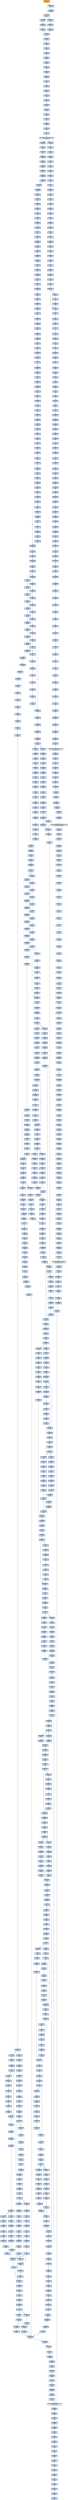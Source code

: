 strict digraph G {
	graph [bgcolor=transparent,
		name=G
	];
	node [color=lightsteelblue,
		fillcolor=lightsteelblue,
		shape=rectangle,
		style=filled
	];
	"0x00407a98"	[color=lightgrey,
		fillcolor=orange,
		label="0x00407a98
pushl"];
	"0x00407a9d"	[label="0x00407a9d
pushl"];
	"0x00407a98" -> "0x00407a9d"	[color="#000000"];
	"0x00407a99"	[label="0x00407a99
movl"];
	"0x00407a98" -> "0x00407a99"	[color="#000000"];
	"0x00407a9e"	[label="0x00407a9e
pushl"];
	"0x00407a9d" -> "0x00407a9e"	[color="#000000"];
	"0x00407aa2"	[label="0x00407aa2
pushl"];
	"0x00407a9d" -> "0x00407aa2"	[color="#000000"];
	"0x00407aa5"	[label="0x00407aa5
movl"];
	"0x00407a9e" -> "0x00407aa5"	[color="#000000"];
	"0x00407aac"	[label="0x00407aac
xorl"];
	"0x00407aa5" -> "0x00407aac"	[color="#000000"];
	"0x00407aae"	[label="0x00407aae
movl"];
	"0x00407aac" -> "0x00407aae"	[color="#000000"];
	"0x0042c587"	[label="0x0042c587
movl"];
	"0x00407aae" -> "0x0042c587"	[color="#000000"];
	"0x0042c58c"	[label="0x0042c58c
popl"];
	"0x0042c587" -> "0x0042c58c"	[color="#000000"];
	"0x0042c593"	[label="0x0042c593
addl"];
	"0x0042c58c" -> "0x0042c593"	[color="#000000"];
	"0x0042c596"	[label="0x0042c596
pushl"];
	"0x0042c593" -> "0x0042c596"	[color="#000000"];
	"0x0042c597"	[label="0x0042c597
pushl"];
	"0x0042c596" -> "0x0042c597"	[color="#000000"];
	"0x0042c598"	[label="0x0042c598
pushl"];
	"0x0042c597" -> "0x0042c598"	[color="#000000"];
	"0x0042c599"	[label="0x0042c599
pushl"];
	"0x0042c598" -> "0x0042c599"	[color="#000000"];
	"0x0042c59a"	[label="0x0042c59a
pushl"];
	"0x0042c599" -> "0x0042c59a"	[color="#000000"];
	"0x0042c59b"	[label="0x0042c59b
pushl"];
	"0x0042c59a" -> "0x0042c59b"	[color="#000000"];
	"0x0042c59c"	[label="0x0042c59c
leal"];
	"0x0042c59b" -> "0x0042c59c"	[color="#000000"];
	"0x0042c5a2"	[label="0x0042c5a2
movl"];
	"0x0042c59c" -> "0x0042c5a2"	[color="#000000"];
	"0x0042c5a5"	[label="0x0042c5a5
pushl"];
	"0x0042c5a2" -> "0x0042c5a5"	[color="#000000"];
	"0x0042c5a6"	[label="0x0042c5a6
movl"];
	"0x0042c5a5" -> "0x0042c5a6"	[color="#000000"];
	"0x0042c5a8"	[label="0x0042c5a8
pushl"];
	"0x0042c5a6" -> "0x0042c5a8"	[color="#000000"];
	"0x0042c5aa"	[label="0x0042c5aa
pushl"];
	"0x0042c5a8" -> "0x0042c5aa"	[color="#000000"];
	"0x0042c5af"	[label="0x0042c5af
pushl"];
	"0x0042c5aa" -> "0x0042c5af"	[color="#000000"];
	"0x0042c5b2"	[label="0x0042c5b2
pushl"];
	"0x0042c5af" -> "0x0042c5b2"	[color="#000000"];
	"0x0042c5b4"	[label="0x0042c5b4
movl"];
	"0x0042c5b2" -> "0x0042c5b4"	[color="#000000"];
	"0x0042c5b7"	[label="0x0042c5b7
addl"];
	"0x0042c5b4" -> "0x0042c5b7"	[color="#000000"];
	"0x0042c5b9"	[label="0x0042c5b9
movl"];
	"0x0042c5b7" -> "0x0042c5b9"	[color="#000000"];
	"0x0042c5bb"	[label="0x0042c5bb
call"];
	"0x0042c5b9" -> "0x0042c5bb"	[color="#000000"];
	VIRTUALALLOC_KERNEL32_DLL	[color=lightgrey,
		fillcolor=lightgrey,
		label="VIRTUALALLOC_KERNEL32_DLL
VIRTUALALLOC"];
	"0x0042c5bb" -> VIRTUALALLOC_KERNEL32_DLL	[color="#000000"];
	"0x0042c5bd"	[label="0x0042c5bd
popl"];
	VIRTUALALLOC_KERNEL32_DLL -> "0x0042c5bd"	[color="#000000"];
	"0x002d0851"	[label="0x002d0851
movl"];
	VIRTUALALLOC_KERNEL32_DLL -> "0x002d0851"	[color="#000000"];
	"0x0042c5be"	[label="0x0042c5be
movl"];
	"0x0042c5bd" -> "0x0042c5be"	[color="#000000"];
	"0x0042c5c0"	[label="0x0042c5c0
pushl"];
	"0x0042c5be" -> "0x0042c5c0"	[color="#000000"];
	"0x0042c5c1"	[label="0x0042c5c1
pushl"];
	"0x0042c5c0" -> "0x0042c5c1"	[color="#000000"];
	"0x0042c5c2"	[label="0x0042c5c2
movl"];
	"0x0042c5c1" -> "0x0042c5c2"	[color="#000000"];
	"0x0042c5c4"	[label="0x0042c5c4
movl"];
	"0x0042c5c2" -> "0x0042c5c4"	[color="#000000"];
	"0x0042c5c7"	[label="0x0042c5c7
addl"];
	"0x0042c5c4" -> "0x0042c5c7"	[color="#000000"];
	"0x0042c5c9"	[label="0x0042c5c9
movl"];
	"0x0042c5c7" -> "0x0042c5c9"	[color="#000000"];
	"0x0042c5cb"	[label="0x0042c5cb
movl"];
	"0x0042c5c9" -> "0x0042c5cb"	[color="#000000"];
	"0x0042c5ce"	[label="0x0042c5ce
movl"];
	"0x0042c5cb" -> "0x0042c5ce"	[color="#000000"];
	"0x0042c5d1"	[label="0x0042c5d1
addl"];
	"0x0042c5ce" -> "0x0042c5d1"	[color="#000000"];
	"0x0042c5d3"	[label="0x0042c5d3
movl"];
	"0x0042c5d1" -> "0x0042c5d3"	[color="#000000"];
	"0x0042c5d5"	[label="0x0042c5d5
movl"];
	"0x0042c5d3" -> "0x0042c5d5"	[color="#000000"];
	"0x0042c5d8"	[label="0x0042c5d8
addl"];
	"0x0042c5d5" -> "0x0042c5d8"	[color="#000000"];
	"0x0042c5da"	[label="0x0042c5da
movl"];
	"0x0042c5d8" -> "0x0042c5da"	[color="#000000"];
	"0x0042c5dd"	[label="0x0042c5dd
addl"];
	"0x0042c5da" -> "0x0042c5dd"	[color="#000000"];
	"0x0042c5df"	[label="0x0042c5df
leal"];
	"0x0042c5dd" -> "0x0042c5df"	[color="#000000"];
	"0x0042c5e2"	[label="0x0042c5e2
pushl"];
	"0x0042c5df" -> "0x0042c5e2"	[color="#000000"];
	"0x0042c5e3"	[label="0x0042c5e3
pushl"];
	"0x0042c5e2" -> "0x0042c5e3"	[color="#000000"];
	"0x0042c5e4"	[label="0x0042c5e4
pushl"];
	"0x0042c5e3" -> "0x0042c5e4"	[color="#000000"];
	"0x0042c5e5"	[label="0x0042c5e5
call"];
	"0x0042c5e4" -> "0x0042c5e5"	[color="#000000"];
	"0x0042c495"	[label="0x0042c495
pusha"];
	"0x0042c5e5" -> "0x0042c495"	[color="#000000"];
	"0x0042c496"	[label="0x0042c496
movl"];
	"0x0042c495" -> "0x0042c496"	[color="#000000"];
	"0x0042c49a"	[label="0x0042c49a
movl"];
	"0x0042c496" -> "0x0042c49a"	[color="#000000"];
	"0x0042c49e"	[label="0x0042c49e
cld"];
	"0x0042c49a" -> "0x0042c49e"	[color="#000000"];
	"0x0042c49f"	[label="0x0042c49f
movb"];
	"0x0042c49e" -> "0x0042c49f"	[color="#000000"];
	"0x0042c4a1"	[label="0x0042c4a1
xorl"];
	"0x0042c49f" -> "0x0042c4a1"	[color="#000000"];
	"0x0042c4a3"	[label="0x0042c4a3
movsb"];
	"0x0042c4a1" -> "0x0042c4a3"	[color="#000000"];
	"0x0042c4a4"	[label="0x0042c4a4
movb"];
	"0x0042c4a3" -> "0x0042c4a4"	[color="#000000"];
	"0x0042c4a6"	[label="0x0042c4a6
call"];
	"0x0042c4a4" -> "0x0042c4a6"	[color="#000000"];
	"0x0042c518"	[label="0x0042c518
addb"];
	"0x0042c4a6" -> "0x0042c518"	[color="#000000"];
	"0x0042c51a"	[label="0x0042c51a
jne"];
	"0x0042c518" -> "0x0042c51a"	[color="#000000"];
	"0x0042c51c"	[label="0x0042c51c
movb"];
	"0x0042c51a" -> "0x0042c51c"	[color="#000000",
		label=F];
	"0x0042c521"	[label="0x0042c521
ret"];
	"0x0042c51a" -> "0x0042c521"	[color="#000000",
		label=T];
	"0x0042c51e"	[label="0x0042c51e
incl"];
	"0x0042c51c" -> "0x0042c51e"	[color="#000000"];
	"0x0042c51f"	[label="0x0042c51f
adcb"];
	"0x0042c51e" -> "0x0042c51f"	[color="#000000"];
	"0x0042c51f" -> "0x0042c521"	[color="#000000"];
	"0x0042c4bd"	[label="0x0042c4bd
jae"];
	"0x0042c521" -> "0x0042c4bd"	[color="#000000"];
	"0x0042c4e2"	[label="0x0042c4e2
lodsb"];
	"0x0042c4bd" -> "0x0042c4e2"	[color="#000000",
		label=T];
	"0x0042c4e3"	[label="0x0042c4e3
shrl"];
	"0x0042c4e2" -> "0x0042c4e3"	[color="#000000"];
	"0x0042c4e5"	[label="0x0042c4e5
je"];
	"0x0042c4e3" -> "0x0042c4e5"	[color="#000000"];
	"0x0042c534"	[label="0x0042c534
subl"];
	"0x0042c4e5" -> "0x0042c534"	[color="#000000",
		label=T];
	"0x0042c538"	[label="0x0042c538
movl"];
	"0x0042c534" -> "0x0042c538"	[color="#000000"];
	"0x0042c53c"	[label="0x0042c53c
popa"];
	"0x0042c538" -> "0x0042c53c"	[color="#000000"];
	"0x0042c53d"	[label="0x0042c53d
ret"];
	"0x0042c53c" -> "0x0042c53d"	[color="#000000"];
	"0x0042c5e7"	[label="0x0042c5e7
popl"];
	"0x0042c53d" -> "0x0042c5e7"	[color="#000000"];
	"0x0042c5e8"	[label="0x0042c5e8
popl"];
	"0x0042c5e7" -> "0x0042c5e8"	[color="#000000"];
	"0x0042c5e9"	[label="0x0042c5e9
addl"];
	"0x0042c5e8" -> "0x0042c5e9"	[color="#000000"];
	"0x0042c5ec"	[label="0x0042c5ec
movl"];
	"0x0042c5e9" -> "0x0042c5ec"	[color="#000000"];
	"0x0042c5ee"	[label="0x0042c5ee
pushl"];
	"0x0042c5ec" -> "0x0042c5ee"	[color="#000000"];
	"0x0042c5ef"	[label="0x0042c5ef
movl"];
	"0x0042c5ee" -> "0x0042c5ef"	[color="#000000"];
	"0x0042c5f1"	[label="0x0042c5f1
movl"];
	"0x0042c5ef" -> "0x0042c5f1"	[color="#000000"];
	"0x0042c5f4"	[label="0x0042c5f4
addl"];
	"0x0042c5f1" -> "0x0042c5f4"	[color="#000000"];
	"0x0042c5f7"	[label="0x0042c5f7
subl"];
	"0x0042c5f4" -> "0x0042c5f7"	[color="#000000"];
	"0x0042c5f9"	[label="0x0042c5f9
movl"];
	"0x0042c5f7" -> "0x0042c5f9"	[color="#000000"];
	"0x0042c5fc"	[label="0x0042c5fc
movl"];
	"0x0042c5f9" -> "0x0042c5fc"	[color="#000000"];
	"0x0042c5ff"	[label="0x0042c5ff
movl"];
	"0x0042c5fc" -> "0x0042c5ff"	[color="#000000"];
	"0x0042c602"	[label="0x0042c602
call"];
	"0x0042c5ff" -> "0x0042c602"	[color="#000000"];
	"0x002d0964"	[label="0x002d0964
pushl"];
	"0x0042c602" -> "0x002d0964"	[color="#000000"];
	"0x002d0965"	[label="0x002d0965
pushl"];
	"0x002d0964" -> "0x002d0965"	[color="#000000"];
	"0x002d0966"	[label="0x002d0966
pushl"];
	"0x002d0965" -> "0x002d0966"	[color="#000000"];
	"0x002d0967"	[label="0x002d0967
pushl"];
	"0x002d0966" -> "0x002d0967"	[color="#000000"];
	"0x002d0968"	[label="0x002d0968
call"];
	"0x002d0967" -> "0x002d0968"	[color="#000000"];
	"0x002d096d"	[label="0x002d096d
popl"];
	"0x002d0968" -> "0x002d096d"	[color="#000000"];
	"0x002d096e"	[label="0x002d096e
subl"];
	"0x002d096d" -> "0x002d096e"	[color="#000000"];
	"0x002d0974"	[label="0x002d0974
leal"];
	"0x002d096e" -> "0x002d0974"	[color="#000000"];
	"0x002d097a"	[label="0x002d097a
movl"];
	"0x002d0974" -> "0x002d097a"	[color="#000000"];
	"0x002d097d"	[label="0x002d097d
addl"];
	"0x002d097a" -> "0x002d097d"	[color="#000000"];
	"0x002d0980"	[label="0x002d0980
subl"];
	"0x002d097d" -> "0x002d0980"	[color="#000000"];
	"0x002d0982"	[label="0x002d0982
cld"];
	"0x002d0980" -> "0x002d0982"	[color="#000000"];
	"0x002d0983"	[label="0x002d0983
movl"];
	"0x002d0982" -> "0x002d0983"	[color="#000000"];
	"0x002d0985"	[label="0x002d0985
movl"];
	"0x002d0983" -> "0x002d0985"	[color="#000000"];
	"0x002d0988"	[label="0x002d0988
movl"];
	"0x002d0985" -> "0x002d0988"	[color="#000000"];
	"0x002d098b"	[label="0x002d098b
addl"];
	"0x002d0988" -> "0x002d098b"	[color="#000000"];
	"0x002d098d"	[label="0x002d098d
leal"];
	"0x002d098b" -> "0x002d098d"	[color="#000000"];
	"0x002d0993"	[label="0x002d0993
lodsl"];
	"0x002d098d" -> "0x002d0993"	[color="#000000"];
	"0x002d0994"	[label="0x002d0994
stosl"];
	"0x002d0993" -> "0x002d0994"	[color="#000000"];
	"0x002d0995"	[label="0x002d0995
lodsl"];
	"0x002d0994" -> "0x002d0995"	[color="#000000"];
	"0x002d0996"	[label="0x002d0996
stosl"];
	"0x002d0995" -> "0x002d0996"	[color="#000000"];
	"0x002d0997"	[label="0x002d0997
lodsl"];
	"0x002d0996" -> "0x002d0997"	[color="#000000"];
	"0x002d0998"	[label="0x002d0998
stosl"];
	"0x002d0997" -> "0x002d0998"	[color="#000000"];
	"0x002d0999"	[label="0x002d0999
lodsl"];
	"0x002d0998" -> "0x002d0999"	[color="#000000"];
	"0x002d099a"	[label="0x002d099a
stosl"];
	"0x002d0999" -> "0x002d099a"	[color="#000000"];
	"0x002d099b"	[label="0x002d099b
nop"];
	"0x002d099a" -> "0x002d099b"	[color="#000000"];
	"0x002d099c"	[label="0x002d099c
cmpl"];
	"0x002d099b" -> "0x002d099c"	[color="#000000"];
	"0x002d09a0"	[label="0x002d09a0
je"];
	"0x002d099c" -> "0x002d09a0"	[color="#000000"];
	"0x002d09a2"	[label="0x002d09a2
movl"];
	"0x002d09a0" -> "0x002d09a2"	[color="#000000",
		label=F];
	"0x002d09a5"	[label="0x002d09a5
testl"];
	"0x002d09a2" -> "0x002d09a5"	[color="#000000"];
	"0x002d09a7"	[label="0x002d09a7
je"];
	"0x002d09a5" -> "0x002d09a7"	[color="#000000"];
	"0x002d09a9"	[label="0x002d09a9
movl"];
	"0x002d09a7" -> "0x002d09a9"	[color="#000000",
		label=F];
	"0x002d09ae"	[label="0x002d09ae
addl"];
	"0x002d09a9" -> "0x002d09ae"	[color="#000000"];
	"0x002d09b0"	[label="0x002d09b0
movl"];
	"0x002d09ae" -> "0x002d09b0"	[color="#000000"];
	"0x002d09b3"	[label="0x002d09b3
addl"];
	"0x002d09b0" -> "0x002d09b3"	[color="#000000"];
	"0x002d09b5"	[label="0x002d09b5
repz"];
	"0x002d09b3" -> "0x002d09b5"	[color="#000000"];
	"0x002d09b7"	[label="0x002d09b7
movl"];
	"0x002d09b5" -> "0x002d09b7"	[color="#000000"];
	"0x002d09b9"	[label="0x002d09b9
leal"];
	"0x002d09b7" -> "0x002d09b9"	[color="#000000"];
	"0x002d09bf"	[label="0x002d09bf
addl"];
	"0x002d09b9" -> "0x002d09bf"	[color="#000000"];
	"0x002d09c1"	[label="0x002d09c1
addl"];
	"0x002d09bf" -> "0x002d09c1"	[color="#000000"];
	"0x002d09c4"	[label="0x002d09c4
addl"];
	"0x002d09c1" -> "0x002d09c4"	[color="#000000"];
	"0x002d09c7"	[label="0x002d09c7
leal"];
	"0x002d09c4" -> "0x002d09c7"	[color="#000000"];
	"0x002d09cd"	[label="0x002d09cd
pushl"];
	"0x002d09c7" -> "0x002d09cd"	[color="#000000"];
	"0x002d09ce"	[label="0x002d09ce
call"];
	"0x002d09cd" -> "0x002d09ce"	[color="#000000"];
	"0x002d0b19"	[label="0x002d0b19
pushl"];
	"0x002d09ce" -> "0x002d0b19"	[color="#000000"];
	"0x002d0b1a"	[label="0x002d0b1a
movl"];
	"0x002d0b19" -> "0x002d0b1a"	[color="#000000"];
	"0x002d0b1c"	[label="0x002d0b1c
addl"];
	"0x002d0b1a" -> "0x002d0b1c"	[color="#000000"];
	"0x002d0b1f"	[label="0x002d0b1f
pushl"];
	"0x002d0b1c" -> "0x002d0b1f"	[color="#000000"];
	"0x002d0b20"	[label="0x002d0b20
pushl"];
	"0x002d0b1f" -> "0x002d0b20"	[color="#000000"];
	"0x002d0b21"	[label="0x002d0b21
pushl"];
	"0x002d0b20" -> "0x002d0b21"	[color="#000000"];
	"0x002d0b22"	[label="0x002d0b22
call"];
	"0x002d0b21" -> "0x002d0b22"	[color="#000000"];
	"0x002d0b27"	[label="0x002d0b27
popl"];
	"0x002d0b22" -> "0x002d0b27"	[color="#000000"];
	"0x002d0b28"	[label="0x002d0b28
subl"];
	"0x002d0b27" -> "0x002d0b28"	[color="#000000"];
	"0x002d0b2e"	[label="0x002d0b2e
movl"];
	"0x002d0b28" -> "0x002d0b2e"	[color="#000000"];
	"0x002d0b31"	[label="0x002d0b31
movl"];
	"0x002d0b2e" -> "0x002d0b31"	[color="#000000"];
	"0x002d0b33"	[label="0x002d0b33
addl"];
	"0x002d0b31" -> "0x002d0b33"	[color="#000000"];
	"0x002d0b35"	[label="0x002d0b35
pushl"];
	"0x002d0b33" -> "0x002d0b35"	[color="#000000"];
	"0x002d0b36"	[label="0x002d0b36
call"];
	"0x002d0b35" -> "0x002d0b36"	[color="#000000"];
	LOADLIBRARYA_KERNEL32_DLL	[color=lightgrey,
		fillcolor=lightgrey,
		label="LOADLIBRARYA_KERNEL32_DLL
LOADLIBRARYA"];
	"0x002d0b36" -> LOADLIBRARYA_KERNEL32_DLL	[color="#000000"];
	"0x002d0b3c"	[label="0x002d0b3c
movl"];
	LOADLIBRARYA_KERNEL32_DLL -> "0x002d0b3c"	[color="#000000"];
	"0x002d0b3f"	[label="0x002d0b3f
movl"];
	"0x002d0b3c" -> "0x002d0b3f"	[color="#000000"];
	"0x002d0b42"	[label="0x002d0b42
movl"];
	"0x002d0b3f" -> "0x002d0b42"	[color="#000000"];
	"0x002d0b45"	[label="0x002d0b45
addl"];
	"0x002d0b42" -> "0x002d0b45"	[color="#000000"];
	"0x002d0b47"	[label="0x002d0b47
addl"];
	"0x002d0b45" -> "0x002d0b47"	[color="#000000"];
	"0x002d0b49"	[label="0x002d0b49
xorl"];
	"0x002d0b47" -> "0x002d0b49"	[color="#000000"];
	"0x002d0b4b"	[label="0x002d0b4b
addl"];
	"0x002d0b49" -> "0x002d0b4b"	[color="#000000"];
	"0x002d0b4d"	[label="0x002d0b4d
je"];
	"0x002d0b4b" -> "0x002d0b4d"	[color="#000000"];
	"0x002d0b4f"	[label="0x002d0b4f
pushl"];
	"0x002d0b4d" -> "0x002d0b4f"	[color="#000000",
		label=F];
	"0x002d0b50"	[label="0x002d0b50
movl"];
	"0x002d0b4f" -> "0x002d0b50"	[color="#000000"];
	"0x002d0b52"	[label="0x002d0b52
addl"];
	"0x002d0b50" -> "0x002d0b52"	[color="#000000"];
	"0x002d0b54"	[label="0x002d0b54
pushl"];
	"0x002d0b52" -> "0x002d0b54"	[color="#000000"];
	"0x002d0b55"	[label="0x002d0b55
pushl"];
	"0x002d0b54" -> "0x002d0b55"	[color="#000000"];
	"0x002d0b58"	[label="0x002d0b58
call"];
	"0x002d0b55" -> "0x002d0b58"	[color="#000000"];
	GETPROCADDRESS_KERNEL32_DLL	[color=lightgrey,
		fillcolor=lightgrey,
		label="GETPROCADDRESS_KERNEL32_DLL
GETPROCADDRESS"];
	"0x002d0b58" -> GETPROCADDRESS_KERNEL32_DLL	[color="#000000"];
	"0x002d12db"	[label="0x002d12db
popl"];
	GETPROCADDRESS_KERNEL32_DLL -> "0x002d12db"	[color="#000000"];
	"0x002d0853"	[label="0x002d0853
movl"];
	"0x002d0851" -> "0x002d0853"	[color="#000000"];
	"0x002d0856"	[label="0x002d0856
leal"];
	"0x002d0853" -> "0x002d0856"	[color="#000000"];
	"0x002d0859"	[label="0x002d0859
pushl"];
	"0x002d0856" -> "0x002d0859"	[color="#000000"];
	"0x002d085a"	[label="0x002d085a
pushl"];
	"0x002d0859" -> "0x002d085a"	[color="#000000"];
	"0x002d085b"	[label="0x002d085b
pushl"];
	"0x002d085a" -> "0x002d085b"	[color="#000000"];
	"0x002d085e"	[label="0x002d085e
addl"];
	"0x002d085b" -> "0x002d085e"	[color="#000000"];
	"0x002d0861"	[label="0x002d0861
pushl"];
	"0x002d085e" -> "0x002d0861"	[color="#000000"];
	"0x002d0862"	[label="0x002d0862
pushl"];
	"0x002d0861" -> "0x002d0862"	[color="#000000"];
	"0x002d0863"	[label="0x002d0863
leal"];
	"0x002d0862" -> "0x002d0863"	[color="#000000"];
	"0x002d0866"	[label="0x002d0866
pushl"];
	"0x002d0863" -> "0x002d0866"	[color="#000000"];
	"0x002d0867"	[label="0x002d0867
call"];
	"0x002d0866" -> "0x002d0867"	[color="#000000"];
	"0x002d000d"	[label="0x002d000d
pushl"];
	"0x002d0867" -> "0x002d000d"	[color="#000000"];
	"0x002d000e"	[label="0x002d000e
movl"];
	"0x002d000d" -> "0x002d000e"	[color="#000000"];
	"0x002d0010"	[label="0x002d0010
subl"];
	"0x002d000e" -> "0x002d0010"	[color="#000000"];
	"0x002d0013"	[label="0x002d0013
movl"];
	"0x002d0010" -> "0x002d0013"	[color="#000000"];
	"0x002d0016"	[label="0x002d0016
movl"];
	"0x002d0013" -> "0x002d0016"	[color="#000000"];
	"0x002d0019"	[label="0x002d0019
andl"];
	"0x002d0016" -> "0x002d0019"	[color="#000000"];
	"0x002d001d"	[label="0x002d001d
andl"];
	"0x002d0019" -> "0x002d001d"	[color="#000000"];
	"0x002d0021"	[label="0x002d0021
xorl"];
	"0x002d001d" -> "0x002d0021"	[color="#000000"];
	"0x002d0023"	[label="0x002d0023
incl"];
	"0x002d0021" -> "0x002d0023"	[color="#000000"];
	"0x002d0024"	[label="0x002d0024
pushl"];
	"0x002d0023" -> "0x002d0024"	[color="#000000"];
	"0x002d0025"	[label="0x002d0025
pushl"];
	"0x002d0024" -> "0x002d0025"	[color="#000000"];
	"0x002d0026"	[label="0x002d0026
movl"];
	"0x002d0025" -> "0x002d0026"	[color="#000000"];
	"0x002d0029"	[label="0x002d0029
pushl"];
	"0x002d0026" -> "0x002d0029"	[color="#000000"];
	"0x002d002a"	[label="0x002d002a
movl"];
	"0x002d0029" -> "0x002d002a"	[color="#000000"];
	"0x002d002c"	[label="0x002d002c
shll"];
	"0x002d002a" -> "0x002d002c"	[color="#000000"];
	"0x002d002e"	[label="0x002d002e
movl"];
	"0x002d002c" -> "0x002d002e"	[color="#000000"];
	"0x002d0031"	[label="0x002d0031
movl"];
	"0x002d002e" -> "0x002d0031"	[color="#000000"];
	"0x002d0033"	[label="0x002d0033
movl"];
	"0x002d0031" -> "0x002d0033"	[color="#000000"];
	"0x002d0035"	[label="0x002d0035
shll"];
	"0x002d0033" -> "0x002d0035"	[color="#000000"];
	"0x002d0037"	[label="0x002d0037
movl"];
	"0x002d0035" -> "0x002d0037"	[color="#000000"];
	"0x002d003a"	[label="0x002d003a
addl"];
	"0x002d0037" -> "0x002d003a"	[color="#000000"];
	"0x002d003c"	[label="0x002d003c
movl"];
	"0x002d003a" -> "0x002d003c"	[color="#000000"];
	"0x002d0041"	[label="0x002d0041
shll"];
	"0x002d003c" -> "0x002d0041"	[color="#000000"];
	"0x002d0043"	[label="0x002d0043
decl"];
	"0x002d0041" -> "0x002d0043"	[color="#000000"];
	"0x002d0044"	[label="0x002d0044
decl"];
	"0x002d0043" -> "0x002d0044"	[color="#000000"];
	"0x002d0045"	[label="0x002d0045
movl"];
	"0x002d0044" -> "0x002d0045"	[color="#000000"];
	"0x002d0048"	[label="0x002d0048
addl"];
	"0x002d0045" -> "0x002d0048"	[color="#000000"];
	"0x002d004d"	[label="0x002d004d
movb"];
	"0x002d0048" -> "0x002d004d"	[color="#000000"];
	"0x002d0051"	[label="0x002d0051
movl"];
	"0x002d004d" -> "0x002d0051"	[color="#000000"];
	"0x002d0054"	[label="0x002d0054
movl"];
	"0x002d0051" -> "0x002d0054"	[color="#000000"];
	"0x002d0057"	[label="0x002d0057
movl"];
	"0x002d0054" -> "0x002d0057"	[color="#000000"];
	"0x002d005a"	[label="0x002d005a
movl"];
	"0x002d0057" -> "0x002d005a"	[color="#000000"];
	"0x002d005d"	[label="0x002d005d
movl"];
	"0x002d005a" -> "0x002d005d"	[color="#000000"];
	"0x002d0060"	[label="0x002d0060
movl"];
	"0x002d005d" -> "0x002d0060"	[color="#000000"];
	"0x002d0063"	[label="0x002d0063
je"];
	"0x002d0060" -> "0x002d0063"	[color="#000000"];
	"0x002d0065"	[label="0x002d0065
movl"];
	"0x002d0063" -> "0x002d0065"	[color="#000000",
		label=F];
	"0x002d0067"	[label="0x002d0067
movl"];
	"0x002d0065" -> "0x002d0067"	[color="#000000"];
	"0x002d006c"	[label="0x002d006c
movl"];
	"0x002d0067" -> "0x002d006c"	[color="#000000"];
	"0x002d006e"	[label="0x002d006e
repz"];
	"0x002d006c" -> "0x002d006e"	[color="#000000"];
	"0x002d0070"	[label="0x002d0070
movl"];
	"0x002d006e" -> "0x002d0070"	[color="#000000"];
	"0x002d0073"	[label="0x002d0073
andl"];
	"0x002d0070" -> "0x002d0073"	[color="#000000"];
	"0x002d0077"	[label="0x002d0077
pushl"];
	"0x002d0073" -> "0x002d0077"	[color="#000000"];
	"0x002d0079"	[label="0x002d0079
movl"];
	"0x002d0077" -> "0x002d0079"	[color="#000000"];
	"0x002d007c"	[label="0x002d007c
orl"];
	"0x002d0079" -> "0x002d007c"	[color="#000000"];
	"0x002d007f"	[label="0x002d007f
popl"];
	"0x002d007c" -> "0x002d007f"	[color="#000000"];
	"0x002d0080"	[label="0x002d0080
movl"];
	"0x002d007f" -> "0x002d0080"	[color="#000000"];
	"0x002d0083"	[label="0x002d0083
movl"];
	"0x002d0080" -> "0x002d0083"	[color="#000000"];
	"0x002d0086"	[label="0x002d0086
movzbl"];
	"0x002d0083" -> "0x002d0086"	[color="#000000"];
	"0x002d0089"	[label="0x002d0089
shll"];
	"0x002d0086" -> "0x002d0089"	[color="#000000"];
	"0x002d008c"	[label="0x002d008c
orl"];
	"0x002d0089" -> "0x002d008c"	[color="#000000"];
	"0x002d008e"	[label="0x002d008e
incl"];
	"0x002d008c" -> "0x002d008e"	[color="#000000"];
	"0x002d0091"	[label="0x002d0091
decl"];
	"0x002d008e" -> "0x002d0091"	[color="#000000"];
	"0x002d0092"	[label="0x002d0092
movl"];
	"0x002d0091" -> "0x002d0092"	[color="#000000"];
	"0x002d0095"	[label="0x002d0095
jne"];
	"0x002d0092" -> "0x002d0095"	[color="#000000"];
	"0x002d0097"	[label="0x002d0097
cmpl"];
	"0x002d0095" -> "0x002d0097"	[color="#000000",
		label=F];
	"0x002d009a"	[label="0x002d009a
ja"];
	"0x002d0097" -> "0x002d009a"	[color="#000000"];
	"0x002d00a8"	[label="0x002d00a8
andl"];
	"0x002d009a" -> "0x002d00a8"	[color="#000000",
		label=T];
	"0x002d00ab"	[label="0x002d00ab
movl"];
	"0x002d00a8" -> "0x002d00ab"	[color="#000000"];
	"0x002d00ae"	[label="0x002d00ae
movl"];
	"0x002d00ab" -> "0x002d00ae"	[color="#000000"];
	"0x002d00b1"	[label="0x002d00b1
shll"];
	"0x002d00ae" -> "0x002d00b1"	[color="#000000"];
	"0x002d00b4"	[label="0x002d00b4
addl"];
	"0x002d00b1" -> "0x002d00b4"	[color="#000000"];
	"0x002d00b6"	[label="0x002d00b6
leal"];
	"0x002d00b4" -> "0x002d00b6"	[color="#000000"];
	"0x002d00b9"	[label="0x002d00b9
cmpl"];
	"0x002d00b6" -> "0x002d00b9"	[color="#000000"];
	"0x002d00be"	[label="0x002d00be
jae"];
	"0x002d00b9" -> "0x002d00be"	[color="#000000"];
	"0x002d00d7"	[label="0x002d00d7
movl"];
	"0x002d00be" -> "0x002d00d7"	[color="#000000",
		label=T];
	"0x002d00c0"	[label="0x002d00c0
movl"];
	"0x002d00be" -> "0x002d00c0"	[color="#000000",
		label=F];
	"0x002d00d9"	[label="0x002d00d9
movl"];
	"0x002d00d7" -> "0x002d00d9"	[color="#000000"];
	"0x002d00db"	[label="0x002d00db
shrl"];
	"0x002d00d9" -> "0x002d00db"	[color="#000000"];
	"0x002d00de"	[label="0x002d00de
imull"];
	"0x002d00db" -> "0x002d00de"	[color="#000000"];
	"0x002d00e1"	[label="0x002d00e1
cmpl"];
	"0x002d00de" -> "0x002d00e1"	[color="#000000"];
	"0x002d00e4"	[label="0x002d00e4
jae"];
	"0x002d00e1" -> "0x002d00e4"	[color="#000000"];
	"0x002d00ea"	[label="0x002d00ea
movl"];
	"0x002d00e4" -> "0x002d00ea"	[color="#000000",
		label=F];
	"0x002d0269"	[label="0x002d0269
subl"];
	"0x002d00e4" -> "0x002d0269"	[color="#000000",
		label=T];
	"0x002d00ec"	[label="0x002d00ec
movl"];
	"0x002d00ea" -> "0x002d00ec"	[color="#000000"];
	"0x002d00f1"	[label="0x002d00f1
subl"];
	"0x002d00ec" -> "0x002d00f1"	[color="#000000"];
	"0x002d00f3"	[label="0x002d00f3
shrl"];
	"0x002d00f1" -> "0x002d00f3"	[color="#000000"];
	"0x002d00f6"	[label="0x002d00f6
addl"];
	"0x002d00f3" -> "0x002d00f6"	[color="#000000"];
	"0x002d00f8"	[label="0x002d00f8
movl"];
	"0x002d00f6" -> "0x002d00f8"	[color="#000000"];
	"0x002d00fa"	[label="0x002d00fa
movzbl"];
	"0x002d00f8" -> "0x002d00fa"	[color="#000000"];
	"0x002d00fe"	[label="0x002d00fe
movl"];
	"0x002d00fa" -> "0x002d00fe"	[color="#000000"];
	"0x002d0101"	[label="0x002d0101
andl"];
	"0x002d00fe" -> "0x002d0101"	[color="#000000"];
	"0x002d0104"	[label="0x002d0104
pushl"];
	"0x002d0101" -> "0x002d0104"	[color="#000000"];
	"0x002d0106"	[label="0x002d0106
popl"];
	"0x002d0104" -> "0x002d0106"	[color="#000000"];
	"0x002d0107"	[label="0x002d0107
subb"];
	"0x002d0106" -> "0x002d0107"	[color="#000000"];
	"0x002d010a"	[label="0x002d010a
xorl"];
	"0x002d0107" -> "0x002d010a"	[color="#000000"];
	"0x002d010c"	[label="0x002d010c
shrl"];
	"0x002d010a" -> "0x002d010c"	[color="#000000"];
	"0x002d010e"	[label="0x002d010e
movl"];
	"0x002d010c" -> "0x002d010e"	[color="#000000"];
	"0x002d0111"	[label="0x002d0111
shll"];
	"0x002d010e" -> "0x002d0111"	[color="#000000"];
	"0x002d0113"	[label="0x002d0113
movl"];
	"0x002d0111" -> "0x002d0113"	[color="#000000"];
	"0x002d0116"	[label="0x002d0116
incl"];
	"0x002d0113" -> "0x002d0116"	[color="#000000"];
	"0x002d0117"	[label="0x002d0117
addl"];
	"0x002d0116" -> "0x002d0117"	[color="#000000"];
	"0x002d0119"	[label="0x002d0119
imull"];
	"0x002d0117" -> "0x002d0119"	[color="#000000"];
	"0x002d011f"	[label="0x002d011f
cmpl"];
	"0x002d0119" -> "0x002d011f"	[color="#000000"];
	"0x002d0123"	[label="0x002d0123
leal"];
	"0x002d011f" -> "0x002d0123"	[color="#000000"];
	"0x002d012a"	[label="0x002d012a
movl"];
	"0x002d0123" -> "0x002d012a"	[color="#000000"];
	"0x002d012d"	[label="0x002d012d
jl"];
	"0x002d012a" -> "0x002d012d"	[color="#000000"];
	"0x002d01d2"	[label="0x002d01d2
movl"];
	"0x002d012d" -> "0x002d01d2"	[color="#000000",
		label=T];
	"0x002d0133"	[label="0x002d0133
movl"];
	"0x002d012d" -> "0x002d0133"	[color="#000000",
		label=F];
	"0x002d01d5"	[label="0x002d01d5
leal"];
	"0x002d01d2" -> "0x002d01d5"	[color="#000000"];
	"0x002d01d8"	[label="0x002d01d8
cmpl"];
	"0x002d01d5" -> "0x002d01d8"	[color="#000000"];
	"0x002d01dd"	[label="0x002d01dd
jae"];
	"0x002d01d8" -> "0x002d01dd"	[color="#000000"];
	"0x002d01f6"	[label="0x002d01f6
movl"];
	"0x002d01dd" -> "0x002d01f6"	[color="#000000",
		label=T];
	"0x002d01df"	[label="0x002d01df
movl"];
	"0x002d01dd" -> "0x002d01df"	[color="#000000",
		label=F];
	"0x002d01f8"	[label="0x002d01f8
movl"];
	"0x002d01f6" -> "0x002d01f8"	[color="#000000"];
	"0x002d01fa"	[label="0x002d01fa
shrl"];
	"0x002d01f8" -> "0x002d01fa"	[color="#000000"];
	"0x002d01fd"	[label="0x002d01fd
imull"];
	"0x002d01fa" -> "0x002d01fd"	[color="#000000"];
	"0x002d0200"	[label="0x002d0200
cmpl"];
	"0x002d01fd" -> "0x002d0200"	[color="#000000"];
	"0x002d0203"	[label="0x002d0203
jae"];
	"0x002d0200" -> "0x002d0203"	[color="#000000"];
	"0x002d0219"	[label="0x002d0219
subl"];
	"0x002d0203" -> "0x002d0219"	[color="#000000",
		label=T];
	"0x002d0205"	[label="0x002d0205
movl"];
	"0x002d0203" -> "0x002d0205"	[color="#000000",
		label=F];
	"0x002d021c"	[label="0x002d021c
subl"];
	"0x002d0219" -> "0x002d021c"	[color="#000000"];
	"0x002d021e"	[label="0x002d021e
movl"];
	"0x002d021c" -> "0x002d021e"	[color="#000000"];
	"0x002d0220"	[label="0x002d0220
shrl"];
	"0x002d021e" -> "0x002d0220"	[color="#000000"];
	"0x002d0223"	[label="0x002d0223
subl"];
	"0x002d0220" -> "0x002d0223"	[color="#000000"];
	"0x002d0225"	[label="0x002d0225
movl"];
	"0x002d0223" -> "0x002d0225"	[color="#000000"];
	"0x002d0227"	[label="0x002d0227
leal"];
	"0x002d0225" -> "0x002d0227"	[color="#000000"];
	"0x002d022b"	[label="0x002d022b
cmpl"];
	"0x002d0227" -> "0x002d022b"	[color="#000000"];
	"0x002d0231"	[label="0x002d0231
jl"];
	"0x002d022b" -> "0x002d0231"	[color="#000000"];
	"0x002d0233"	[label="0x002d0233
movl"];
	"0x002d0231" -> "0x002d0233"	[color="#000000",
		label=F];
	"0x002d0207"	[label="0x002d0207
movl"];
	"0x002d0205" -> "0x002d0207"	[color="#000000"];
	"0x002d020c"	[label="0x002d020c
subl"];
	"0x002d0207" -> "0x002d020c"	[color="#000000"];
	"0x002d020e"	[label="0x002d020e
shrl"];
	"0x002d020c" -> "0x002d020e"	[color="#000000"];
	"0x002d0211"	[label="0x002d0211
addl"];
	"0x002d020e" -> "0x002d0211"	[color="#000000"];
	"0x002d0213"	[label="0x002d0213
movl"];
	"0x002d0211" -> "0x002d0213"	[color="#000000"];
	"0x002d0215"	[label="0x002d0215
addl"];
	"0x002d0213" -> "0x002d0215"	[color="#000000"];
	"0x002d0217"	[label="0x002d0217
jmp"];
	"0x002d0215" -> "0x002d0217"	[color="#000000"];
	"0x002d0217" -> "0x002d022b"	[color="#000000"];
	"0x002d0236"	[label="0x002d0236
movl"];
	"0x002d0233" -> "0x002d0236"	[color="#000000"];
	"0x002d0239"	[label="0x002d0239
incl"];
	"0x002d0236" -> "0x002d0239"	[color="#000000"];
	"0x002d023c"	[label="0x002d023c
cmpl"];
	"0x002d0239" -> "0x002d023c"	[color="#000000"];
	"0x002d0240"	[label="0x002d0240
movb"];
	"0x002d023c" -> "0x002d0240"	[color="#000000"];
	"0x002d0243"	[label="0x002d0243
movb"];
	"0x002d0240" -> "0x002d0243"	[color="#000000"];
	"0x002d0246"	[label="0x002d0246
jnl"];
	"0x002d0243" -> "0x002d0246"	[color="#000000"];
	"0x002d0248"	[label="0x002d0248
andl"];
	"0x002d0246" -> "0x002d0248"	[color="#000000",
		label=F];
	"0x002d0251"	[label="0x002d0251
cmpl"];
	"0x002d0246" -> "0x002d0251"	[color="#000000",
		label=T];
	"0x002d024c"	[label="0x002d024c
jmp"];
	"0x002d0248" -> "0x002d024c"	[color="#000000"];
	"0x002d07eb"	[label="0x002d07eb
movl"];
	"0x002d024c" -> "0x002d07eb"	[color="#000000"];
	"0x002d07ee"	[label="0x002d07ee
cmpl"];
	"0x002d07eb" -> "0x002d07ee"	[color="#000000"];
	"0x002d07f1"	[label="0x002d07f1
jb"];
	"0x002d07ee" -> "0x002d07f1"	[color="#000000"];
	"0x002d07f7"	[label="0x002d07f7
jmp"];
	"0x002d07f1" -> "0x002d07f7"	[color="#000000",
		label=F];
	"0x002d00c3"	[label="0x002d00c3
movl"];
	"0x002d00c0" -> "0x002d00c3"	[color="#000000"];
	"0x002d00c6"	[label="0x002d00c6
movzbl"];
	"0x002d00c3" -> "0x002d00c6"	[color="#000000"];
	"0x002d00c9"	[label="0x002d00c9
shll"];
	"0x002d00c6" -> "0x002d00c9"	[color="#000000"];
	"0x002d00cc"	[label="0x002d00cc
orl"];
	"0x002d00c9" -> "0x002d00cc"	[color="#000000"];
	"0x002d00ce"	[label="0x002d00ce
shll"];
	"0x002d00cc" -> "0x002d00ce"	[color="#000000"];
	"0x002d00d1"	[label="0x002d00d1
incl"];
	"0x002d00ce" -> "0x002d00d1"	[color="#000000"];
	"0x002d00d4"	[label="0x002d00d4
movl"];
	"0x002d00d1" -> "0x002d00d4"	[color="#000000"];
	"0x002d00d4" -> "0x002d00d7"	[color="#000000"];
	"0x002d01e2"	[label="0x002d01e2
movl"];
	"0x002d01df" -> "0x002d01e2"	[color="#000000"];
	"0x002d01e5"	[label="0x002d01e5
movzbl"];
	"0x002d01e2" -> "0x002d01e5"	[color="#000000"];
	"0x002d01e8"	[label="0x002d01e8
shll"];
	"0x002d01e5" -> "0x002d01e8"	[color="#000000"];
	"0x002d01eb"	[label="0x002d01eb
orl"];
	"0x002d01e8" -> "0x002d01eb"	[color="#000000"];
	"0x002d01ed"	[label="0x002d01ed
shll"];
	"0x002d01eb" -> "0x002d01ed"	[color="#000000"];
	"0x002d01f0"	[label="0x002d01f0
incl"];
	"0x002d01ed" -> "0x002d01f0"	[color="#000000"];
	"0x002d01f3"	[label="0x002d01f3
movl"];
	"0x002d01f0" -> "0x002d01f3"	[color="#000000"];
	"0x002d01f3" -> "0x002d01f6"	[color="#000000"];
	"0x002d026c"	[label="0x002d026c
movl"];
	"0x002d0269" -> "0x002d026c"	[color="#000000"];
	"0x002d026e"	[label="0x002d026e
shrl"];
	"0x002d026c" -> "0x002d026e"	[color="#000000"];
	"0x002d0271"	[label="0x002d0271
subl"];
	"0x002d026e" -> "0x002d0271"	[color="#000000"];
	"0x002d0273"	[label="0x002d0273
movl"];
	"0x002d0271" -> "0x002d0273"	[color="#000000"];
	"0x002d0276"	[label="0x002d0276
subl"];
	"0x002d0273" -> "0x002d0276"	[color="#000000"];
	"0x002d0278"	[label="0x002d0278
movl"];
	"0x002d0276" -> "0x002d0278"	[color="#000000"];
	"0x002d027a"	[label="0x002d027a
movl"];
	"0x002d0278" -> "0x002d027a"	[color="#000000"];
	"0x002d027d"	[label="0x002d027d
leal"];
	"0x002d027a" -> "0x002d027d"	[color="#000000"];
	"0x002d0284"	[label="0x002d0284
cmpl"];
	"0x002d027d" -> "0x002d0284"	[color="#000000"];
	"0x002d0289"	[label="0x002d0289
jae"];
	"0x002d0284" -> "0x002d0289"	[color="#000000"];
	"0x002d02a2"	[label="0x002d02a2
movl"];
	"0x002d0289" -> "0x002d02a2"	[color="#000000",
		label=T];
	"0x002d028b"	[label="0x002d028b
movl"];
	"0x002d0289" -> "0x002d028b"	[color="#000000",
		label=F];
	"0x002d02a4"	[label="0x002d02a4
movl"];
	"0x002d02a2" -> "0x002d02a4"	[color="#000000"];
	"0x002d02a6"	[label="0x002d02a6
shrl"];
	"0x002d02a4" -> "0x002d02a6"	[color="#000000"];
	"0x002d02a9"	[label="0x002d02a9
imull"];
	"0x002d02a6" -> "0x002d02a9"	[color="#000000"];
	"0x002d02ac"	[label="0x002d02ac
cmpl"];
	"0x002d02a9" -> "0x002d02ac"	[color="#000000"];
	"0x002d02af"	[label="0x002d02af
jae"];
	"0x002d02ac" -> "0x002d02af"	[color="#000000"];
	"0x002d02f4"	[label="0x002d02f4
subl"];
	"0x002d02af" -> "0x002d02f4"	[color="#000000",
		label=T];
	"0x002d02b1"	[label="0x002d02b1
movl"];
	"0x002d02af" -> "0x002d02b1"	[color="#000000",
		label=F];
	"0x002d02f7"	[label="0x002d02f7
subl"];
	"0x002d02f4" -> "0x002d02f7"	[color="#000000"];
	"0x002d02f9"	[label="0x002d02f9
movl"];
	"0x002d02f7" -> "0x002d02f9"	[color="#000000"];
	"0x002d02fb"	[label="0x002d02fb
shrl"];
	"0x002d02f9" -> "0x002d02fb"	[color="#000000"];
	"0x002d02fe"	[label="0x002d02fe
subl"];
	"0x002d02fb" -> "0x002d02fe"	[color="#000000"];
	"0x002d0300"	[label="0x002d0300
movl"];
	"0x002d02fe" -> "0x002d0300"	[color="#000000"];
	"0x002d0302"	[label="0x002d0302
movl"];
	"0x002d0300" -> "0x002d0302"	[color="#000000"];
	"0x002d0305"	[label="0x002d0305
movl"];
	"0x002d0302" -> "0x002d0305"	[color="#000000"];
	"0x002d0308"	[label="0x002d0308
leal"];
	"0x002d0305" -> "0x002d0308"	[color="#000000"];
	"0x002d030f"	[label="0x002d030f
cmpl"];
	"0x002d0308" -> "0x002d030f"	[color="#000000"];
	"0x002d0314"	[label="0x002d0314
jae"];
	"0x002d030f" -> "0x002d0314"	[color="#000000"];
	"0x002d032d"	[label="0x002d032d
movl"];
	"0x002d0314" -> "0x002d032d"	[color="#000000",
		label=T];
	"0x002d0316"	[label="0x002d0316
movl"];
	"0x002d0314" -> "0x002d0316"	[color="#000000",
		label=F];
	"0x002d032f"	[label="0x002d032f
movl"];
	"0x002d032d" -> "0x002d032f"	[color="#000000"];
	"0x002d0331"	[label="0x002d0331
shrl"];
	"0x002d032f" -> "0x002d0331"	[color="#000000"];
	"0x002d0334"	[label="0x002d0334
imull"];
	"0x002d0331" -> "0x002d0334"	[color="#000000"];
	"0x002d0337"	[label="0x002d0337
cmpl"];
	"0x002d0334" -> "0x002d0337"	[color="#000000"];
	"0x002d033a"	[label="0x002d033a
jae"];
	"0x002d0337" -> "0x002d033a"	[color="#000000"];
	"0x002d0340"	[label="0x002d0340
movl"];
	"0x002d033a" -> "0x002d0340"	[color="#000000",
		label=F];
	"0x002d03eb"	[label="0x002d03eb
subl"];
	"0x002d033a" -> "0x002d03eb"	[color="#000000",
		label=T];
	"0x002d0345"	[label="0x002d0345
subl"];
	"0x002d0340" -> "0x002d0345"	[color="#000000"];
	"0x002d0347"	[label="0x002d0347
shrl"];
	"0x002d0345" -> "0x002d0347"	[color="#000000"];
	"0x002d034a"	[label="0x002d034a
addl"];
	"0x002d0347" -> "0x002d034a"	[color="#000000"];
	"0x002d034c"	[label="0x002d034c
movl"];
	"0x002d034a" -> "0x002d034c"	[color="#000000"];
	"0x002d034f"	[label="0x002d034f
addl"];
	"0x002d034c" -> "0x002d034f"	[color="#000000"];
	"0x002d0352"	[label="0x002d0352
shll"];
	"0x002d034f" -> "0x002d0352"	[color="#000000"];
	"0x002d0355"	[label="0x002d0355
movl"];
	"0x002d0352" -> "0x002d0355"	[color="#000000"];
	"0x002d0357"	[label="0x002d0357
movl"];
	"0x002d0355" -> "0x002d0357"	[color="#000000"];
	"0x002d035a"	[label="0x002d035a
addl"];
	"0x002d0357" -> "0x002d035a"	[color="#000000"];
	"0x002d035c"	[label="0x002d035c
movl"];
	"0x002d035a" -> "0x002d035c"	[color="#000000"];
	"0x002d035e"	[label="0x002d035e
leal"];
	"0x002d035c" -> "0x002d035e"	[color="#000000"];
	"0x002d0361"	[label="0x002d0361
cmpl"];
	"0x002d035e" -> "0x002d0361"	[color="#000000"];
	"0x002d0367"	[label="0x002d0367
jae"];
	"0x002d0361" -> "0x002d0367"	[color="#000000"];
	"0x002d0382"	[label="0x002d0382
movl"];
	"0x002d0367" -> "0x002d0382"	[color="#000000",
		label=T];
	"0x002d0369"	[label="0x002d0369
movl"];
	"0x002d0367" -> "0x002d0369"	[color="#000000",
		label=F];
	"0x002d0384"	[label="0x002d0384
movl"];
	"0x002d0382" -> "0x002d0384"	[color="#000000"];
	"0x002d0386"	[label="0x002d0386
shrl"];
	"0x002d0384" -> "0x002d0386"	[color="#000000"];
	"0x002d0389"	[label="0x002d0389
imull"];
	"0x002d0386" -> "0x002d0389"	[color="#000000"];
	"0x002d038c"	[label="0x002d038c
cmpl"];
	"0x002d0389" -> "0x002d038c"	[color="#000000"];
	"0x002d038f"	[label="0x002d038f
jae"];
	"0x002d038c" -> "0x002d038f"	[color="#000000"];
	"0x002d0391"	[label="0x002d0391
movl"];
	"0x002d038f" -> "0x002d0391"	[color="#000000",
		label=F];
	"0x002d03d8"	[label="0x002d03d8
subl"];
	"0x002d038f" -> "0x002d03d8"	[color="#000000",
		label=T];
	"0x002d0393"	[label="0x002d0393
movl"];
	"0x002d0391" -> "0x002d0393"	[color="#000000"];
	"0x002d0398"	[label="0x002d0398
subl"];
	"0x002d0393" -> "0x002d0398"	[color="#000000"];
	"0x002d039a"	[label="0x002d039a
shrl"];
	"0x002d0398" -> "0x002d039a"	[color="#000000"];
	"0x002d039d"	[label="0x002d039d
addl"];
	"0x002d039a" -> "0x002d039d"	[color="#000000"];
	"0x002d039f"	[label="0x002d039f
cmpl"];
	"0x002d039d" -> "0x002d039f"	[color="#000000"];
	"0x002d03a3"	[label="0x002d03a3
movl"];
	"0x002d039f" -> "0x002d03a3"	[color="#000000"];
	"0x002d03a5"	[label="0x002d03a5
je"];
	"0x002d03a3" -> "0x002d03a5"	[color="#000000"];
	"0x002d03ab"	[label="0x002d03ab
movl"];
	"0x002d03a5" -> "0x002d03ab"	[color="#000000",
		label=F];
	"0x002d03ae"	[label="0x002d03ae
movl"];
	"0x002d03ab" -> "0x002d03ae"	[color="#000000"];
	"0x002d03b1"	[label="0x002d03b1
xorl"];
	"0x002d03ae" -> "0x002d03b1"	[color="#000000"];
	"0x002d03b3"	[label="0x002d03b3
cmpl"];
	"0x002d03b1" -> "0x002d03b3"	[color="#000000"];
	"0x002d03b7"	[label="0x002d03b7
setge"];
	"0x002d03b3" -> "0x002d03b7"	[color="#000000"];
	"0x002d03ba"	[label="0x002d03ba
leal"];
	"0x002d03b7" -> "0x002d03ba"	[color="#000000"];
	"0x002d03be"	[label="0x002d03be
movl"];
	"0x002d03ba" -> "0x002d03be"	[color="#000000"];
	"0x002d03c1"	[label="0x002d03c1
movl"];
	"0x002d03be" -> "0x002d03c1"	[color="#000000"];
	"0x002d03c4"	[label="0x002d03c4
subl"];
	"0x002d03c1" -> "0x002d03c4"	[color="#000000"];
	"0x002d03c7"	[label="0x002d03c7
incl"];
	"0x002d03c4" -> "0x002d03c7"	[color="#000000"];
	"0x002d03ca"	[label="0x002d03ca
movb"];
	"0x002d03c7" -> "0x002d03ca"	[color="#000000"];
	"0x002d03cd"	[label="0x002d03cd
movb"];
	"0x002d03ca" -> "0x002d03cd"	[color="#000000"];
	"0x002d03d0"	[label="0x002d03d0
movb"];
	"0x002d03cd" -> "0x002d03d0"	[color="#000000"];
	"0x002d03d3"	[label="0x002d03d3
jmp"];
	"0x002d03d0" -> "0x002d03d3"	[color="#000000"];
	"0x002d03d3" -> "0x002d07eb"	[color="#000000"];
	"0x002d0136"	[label="0x002d0136
subl"];
	"0x002d0133" -> "0x002d0136"	[color="#000000"];
	"0x002d0139"	[label="0x002d0139
movl"];
	"0x002d0136" -> "0x002d0139"	[color="#000000"];
	"0x002d013c"	[label="0x002d013c
movzbl"];
	"0x002d0139" -> "0x002d013c"	[color="#000000"];
	"0x002d0140"	[label="0x002d0140
movl"];
	"0x002d013c" -> "0x002d0140"	[color="#000000"];
	"0x002d0143"	[label="0x002d0143
shll"];
	"0x002d0140" -> "0x002d0143"	[color="#000000"];
	"0x002d0146"	[label="0x002d0146
movl"];
	"0x002d0143" -> "0x002d0146"	[color="#000000"];
	"0x002d0149"	[label="0x002d0149
movl"];
	"0x002d0146" -> "0x002d0149"	[color="#000000"];
	"0x002d014c"	[label="0x002d014c
andl"];
	"0x002d0149" -> "0x002d014c"	[color="#000000"];
	"0x002d0152"	[label="0x002d0152
leal"];
	"0x002d014c" -> "0x002d0152"	[color="#000000"];
	"0x002d0155"	[label="0x002d0155
leal"];
	"0x002d0152" -> "0x002d0155"	[color="#000000"];
	"0x002d015c"	[label="0x002d015c
movl"];
	"0x002d0155" -> "0x002d015c"	[color="#000000"];
	"0x002d015f"	[label="0x002d015f
cmpl"];
	"0x002d015c" -> "0x002d015f"	[color="#000000"];
	"0x002d0164"	[label="0x002d0164
jae"];
	"0x002d015f" -> "0x002d0164"	[color="#000000"];
	"0x002d0166"	[label="0x002d0166
movl"];
	"0x002d0164" -> "0x002d0166"	[color="#000000",
		label=F];
	"0x002d017d"	[label="0x002d017d
movl"];
	"0x002d0164" -> "0x002d017d"	[color="#000000",
		label=T];
	"0x002d0169"	[label="0x002d0169
movl"];
	"0x002d0166" -> "0x002d0169"	[color="#000000"];
	"0x002d016c"	[label="0x002d016c
movzbl"];
	"0x002d0169" -> "0x002d016c"	[color="#000000"];
	"0x002d016f"	[label="0x002d016f
shll"];
	"0x002d016c" -> "0x002d016f"	[color="#000000"];
	"0x002d0172"	[label="0x002d0172
orl"];
	"0x002d016f" -> "0x002d0172"	[color="#000000"];
	"0x002d0174"	[label="0x002d0174
shll"];
	"0x002d0172" -> "0x002d0174"	[color="#000000"];
	"0x002d0177"	[label="0x002d0177
incl"];
	"0x002d0174" -> "0x002d0177"	[color="#000000"];
	"0x002d017a"	[label="0x002d017a
movl"];
	"0x002d0177" -> "0x002d017a"	[color="#000000"];
	"0x002d017a" -> "0x002d017d"	[color="#000000"];
	"0x002d017f"	[label="0x002d017f
movl"];
	"0x002d017d" -> "0x002d017f"	[color="#000000"];
	"0x002d0181"	[label="0x002d0181
shrl"];
	"0x002d017f" -> "0x002d0181"	[color="#000000"];
	"0x002d0184"	[label="0x002d0184
imull"];
	"0x002d0181" -> "0x002d0184"	[color="#000000"];
	"0x002d0187"	[label="0x002d0187
cmpl"];
	"0x002d0184" -> "0x002d0187"	[color="#000000"];
	"0x002d018a"	[label="0x002d018a
jae"];
	"0x002d0187" -> "0x002d018a"	[color="#000000"];
	"0x002d018c"	[label="0x002d018c
movl"];
	"0x002d018a" -> "0x002d018c"	[color="#000000",
		label=F];
	"0x002d01ab"	[label="0x002d01ab
subl"];
	"0x002d018a" -> "0x002d01ab"	[color="#000000",
		label=T];
	"0x002d018e"	[label="0x002d018e
movl"];
	"0x002d018c" -> "0x002d018e"	[color="#000000"];
	"0x002d0193"	[label="0x002d0193
subl"];
	"0x002d018e" -> "0x002d0193"	[color="#000000"];
	"0x002d0195"	[label="0x002d0195
shrl"];
	"0x002d0193" -> "0x002d0195"	[color="#000000"];
	"0x002d0198"	[label="0x002d0198
addl"];
	"0x002d0195" -> "0x002d0198"	[color="#000000"];
	"0x002d019a"	[label="0x002d019a
movl"];
	"0x002d0198" -> "0x002d019a"	[color="#000000"];
	"0x002d019d"	[label="0x002d019d
addl"];
	"0x002d019a" -> "0x002d019d"	[color="#000000"];
	"0x002d019f"	[label="0x002d019f
movl"];
	"0x002d019d" -> "0x002d019f"	[color="#000000"];
	"0x002d01a1"	[label="0x002d01a1
testl"];
	"0x002d019f" -> "0x002d01a1"	[color="#000000"];
	"0x002d01a3"	[label="0x002d01a3
jne"];
	"0x002d01a1" -> "0x002d01a3"	[color="#000000"];
	"0x002d01a3" -> "0x002d022b"	[color="#000000",
		label=T];
	"0x002d01a9"	[label="0x002d01a9
jmp"];
	"0x002d01a3" -> "0x002d01a9"	[color="#000000",
		label=F];
	"0x002d01c4"	[label="0x002d01c4
cmpl"];
	"0x002d01a9" -> "0x002d01c4"	[color="#000000"];
	"0x002d01ca"	[label="0x002d01ca
jl"];
	"0x002d01c4" -> "0x002d01ca"	[color="#000000"];
	"0x002d01d0"	[label="0x002d01d0
jmp"];
	"0x002d01ca" -> "0x002d01d0"	[color="#000000",
		label=F];
	"0x002d01ae"	[label="0x002d01ae
subl"];
	"0x002d01ab" -> "0x002d01ae"	[color="#000000"];
	"0x002d01b0"	[label="0x002d01b0
movl"];
	"0x002d01ae" -> "0x002d01b0"	[color="#000000"];
	"0x002d01b2"	[label="0x002d01b2
shrl"];
	"0x002d01b0" -> "0x002d01b2"	[color="#000000"];
	"0x002d01b5"	[label="0x002d01b5
subl"];
	"0x002d01b2" -> "0x002d01b5"	[color="#000000"];
	"0x002d01b7"	[label="0x002d01b7
movl"];
	"0x002d01b5" -> "0x002d01b7"	[color="#000000"];
	"0x002d01ba"	[label="0x002d01ba
movl"];
	"0x002d01b7" -> "0x002d01ba"	[color="#000000"];
	"0x002d01bc"	[label="0x002d01bc
leal"];
	"0x002d01ba" -> "0x002d01bc"	[color="#000000"];
	"0x002d01c0"	[label="0x002d01c0
testl"];
	"0x002d01bc" -> "0x002d01c0"	[color="#000000"];
	"0x002d01c2"	[label="0x002d01c2
je"];
	"0x002d01c0" -> "0x002d01c2"	[color="#000000"];
	"0x002d01c2" -> "0x002d022b"	[color="#000000",
		label=T];
	"0x002d01c2" -> "0x002d01c4"	[color="#000000",
		label=F];
	"0x002d0255"	[label="0x002d0255
jnl"];
	"0x002d0251" -> "0x002d0255"	[color="#000000"];
	"0x002d0257"	[label="0x002d0257
subl"];
	"0x002d0255" -> "0x002d0257"	[color="#000000",
		label=F];
	"0x002d0260"	[label="0x002d0260
subl"];
	"0x002d0255" -> "0x002d0260"	[color="#000000",
		label=T];
	"0x002d025b"	[label="0x002d025b
jmp"];
	"0x002d0257" -> "0x002d025b"	[color="#000000"];
	"0x002d025b" -> "0x002d07eb"	[color="#000000"];
	"0x002d02b3"	[label="0x002d02b3
movl"];
	"0x002d02b1" -> "0x002d02b3"	[color="#000000"];
	"0x002d02b8"	[label="0x002d02b8
subl"];
	"0x002d02b3" -> "0x002d02b8"	[color="#000000"];
	"0x002d02ba"	[label="0x002d02ba
shrl"];
	"0x002d02b8" -> "0x002d02ba"	[color="#000000"];
	"0x002d02bd"	[label="0x002d02bd
addl"];
	"0x002d02ba" -> "0x002d02bd"	[color="#000000"];
	"0x002d02bf"	[label="0x002d02bf
cmpl"];
	"0x002d02bd" -> "0x002d02bf"	[color="#000000"];
	"0x002d02c3"	[label="0x002d02c3
movl"];
	"0x002d02bf" -> "0x002d02c3"	[color="#000000"];
	"0x002d02c6"	[label="0x002d02c6
movl"];
	"0x002d02c3" -> "0x002d02c6"	[color="#000000"];
	"0x002d02c9"	[label="0x002d02c9
movl"];
	"0x002d02c6" -> "0x002d02c9"	[color="#000000"];
	"0x002d02cc"	[label="0x002d02cc
movl"];
	"0x002d02c9" -> "0x002d02cc"	[color="#000000"];
	"0x002d02cf"	[label="0x002d02cf
movl"];
	"0x002d02cc" -> "0x002d02cf"	[color="#000000"];
	"0x002d02d2"	[label="0x002d02d2
movl"];
	"0x002d02cf" -> "0x002d02d2"	[color="#000000"];
	"0x002d02d4"	[label="0x002d02d4
movl"];
	"0x002d02d2" -> "0x002d02d4"	[color="#000000"];
	"0x002d02d7"	[label="0x002d02d7
jnl"];
	"0x002d02d4" -> "0x002d02d7"	[color="#000000"];
	"0x002d02d9"	[label="0x002d02d9
andl"];
	"0x002d02d7" -> "0x002d02d9"	[color="#000000",
		label=F];
	"0x002d02df"	[label="0x002d02df
movl"];
	"0x002d02d7" -> "0x002d02df"	[color="#000000",
		label=T];
	"0x002d02dd"	[label="0x002d02dd
jmp"];
	"0x002d02d9" -> "0x002d02dd"	[color="#000000"];
	"0x002d02e6"	[label="0x002d02e6
movl"];
	"0x002d02dd" -> "0x002d02e6"	[color="#000000"];
	"0x002d02e9"	[label="0x002d02e9
addl"];
	"0x002d02e6" -> "0x002d02e9"	[color="#000000"];
	"0x002d02ef"	[label="0x002d02ef
jmp"];
	"0x002d02e9" -> "0x002d02ef"	[color="#000000"];
	"0x002d04e7"	[label="0x002d04e7
cmpl"];
	"0x002d02ef" -> "0x002d04e7"	[color="#000000"];
	"0x002d04ec"	[label="0x002d04ec
jae"];
	"0x002d04e7" -> "0x002d04ec"	[color="#000000"];
	"0x002d0505"	[label="0x002d0505
movl"];
	"0x002d04ec" -> "0x002d0505"	[color="#000000",
		label=T];
	"0x002d04ee"	[label="0x002d04ee
movl"];
	"0x002d04ec" -> "0x002d04ee"	[color="#000000",
		label=F];
	"0x002d0507"	[label="0x002d0507
movl"];
	"0x002d0505" -> "0x002d0507"	[color="#000000"];
	"0x002d0509"	[label="0x002d0509
shrl"];
	"0x002d0507" -> "0x002d0509"	[color="#000000"];
	"0x002d050c"	[label="0x002d050c
imull"];
	"0x002d0509" -> "0x002d050c"	[color="#000000"];
	"0x002d050f"	[label="0x002d050f
cmpl"];
	"0x002d050c" -> "0x002d050f"	[color="#000000"];
	"0x002d0512"	[label="0x002d0512
jae"];
	"0x002d050f" -> "0x002d0512"	[color="#000000"];
	"0x002d0514"	[label="0x002d0514
movl"];
	"0x002d0512" -> "0x002d0514"	[color="#000000",
		label=F];
	"0x002d0539"	[label="0x002d0539
subl"];
	"0x002d0512" -> "0x002d0539"	[color="#000000",
		label=T];
	"0x002d0516"	[label="0x002d0516
movl"];
	"0x002d0514" -> "0x002d0516"	[color="#000000"];
	"0x002d051b"	[label="0x002d051b
subl"];
	"0x002d0516" -> "0x002d051b"	[color="#000000"];
	"0x002d051d"	[label="0x002d051d
shrl"];
	"0x002d051b" -> "0x002d051d"	[color="#000000"];
	"0x002d0520"	[label="0x002d0520
addl"];
	"0x002d051d" -> "0x002d0520"	[color="#000000"];
	"0x002d0522"	[label="0x002d0522
shll"];
	"0x002d0520" -> "0x002d0522"	[color="#000000"];
	"0x002d0525"	[label="0x002d0525
movl"];
	"0x002d0522" -> "0x002d0525"	[color="#000000"];
	"0x002d0527"	[label="0x002d0527
leal"];
	"0x002d0525" -> "0x002d0527"	[color="#000000"];
	"0x002d052b"	[label="0x002d052b
xorl"];
	"0x002d0527" -> "0x002d052b"	[color="#000000"];
	"0x002d052d"	[label="0x002d052d
movl"];
	"0x002d052b" -> "0x002d052d"	[color="#000000"];
	"0x002d0534"	[label="0x002d0534
jmp"];
	"0x002d052d" -> "0x002d0534"	[color="#000000"];
	"0x002d05ba"	[label="0x002d05ba
movl"];
	"0x002d0534" -> "0x002d05ba"	[color="#000000"];
	"0x002d05bd"	[label="0x002d05bd
movl"];
	"0x002d05ba" -> "0x002d05bd"	[color="#000000"];
	"0x002d05c0"	[label="0x002d05c0
movl"];
	"0x002d05bd" -> "0x002d05c0"	[color="#000000"];
	"0x002d05c3"	[label="0x002d05c3
movl"];
	"0x002d05c0" -> "0x002d05c3"	[color="#000000"];
	"0x002d05ca"	[label="0x002d05ca
cmpl"];
	"0x002d05c3" -> "0x002d05ca"	[color="#000000"];
	"0x002d05cf"	[label="0x002d05cf
jae"];
	"0x002d05ca" -> "0x002d05cf"	[color="#000000"];
	"0x002d05e8"	[label="0x002d05e8
movl"];
	"0x002d05cf" -> "0x002d05e8"	[color="#000000",
		label=T];
	"0x002d05d1"	[label="0x002d05d1
movl"];
	"0x002d05cf" -> "0x002d05d1"	[color="#000000",
		label=F];
	"0x002d05eb"	[label="0x002d05eb
movl"];
	"0x002d05e8" -> "0x002d05eb"	[color="#000000"];
	"0x002d05ee"	[label="0x002d05ee
movl"];
	"0x002d05eb" -> "0x002d05ee"	[color="#000000"];
	"0x002d05f0"	[label="0x002d05f0
shrl"];
	"0x002d05ee" -> "0x002d05f0"	[color="#000000"];
	"0x002d05f3"	[label="0x002d05f3
imull"];
	"0x002d05f0" -> "0x002d05f3"	[color="#000000"];
	"0x002d05f6"	[label="0x002d05f6
cmpl"];
	"0x002d05f3" -> "0x002d05f6"	[color="#000000"];
	"0x002d05f9"	[label="0x002d05f9
jae"];
	"0x002d05f6" -> "0x002d05f9"	[color="#000000"];
	"0x002d05fb"	[label="0x002d05fb
movl"];
	"0x002d05f9" -> "0x002d05fb"	[color="#000000",
		label=F];
	"0x002d0614"	[label="0x002d0614
subl"];
	"0x002d05f9" -> "0x002d0614"	[color="#000000",
		label=T];
	"0x002d05fd"	[label="0x002d05fd
movl"];
	"0x002d05fb" -> "0x002d05fd"	[color="#000000"];
	"0x002d0602"	[label="0x002d0602
subl"];
	"0x002d05fd" -> "0x002d0602"	[color="#000000"];
	"0x002d0604"	[label="0x002d0604
shrl"];
	"0x002d0602" -> "0x002d0604"	[color="#000000"];
	"0x002d0607"	[label="0x002d0607
addl"];
	"0x002d0604" -> "0x002d0607"	[color="#000000"];
	"0x002d0609"	[label="0x002d0609
movl"];
	"0x002d0607" -> "0x002d0609"	[color="#000000"];
	"0x002d060c"	[label="0x002d060c
shll"];
	"0x002d0609" -> "0x002d060c"	[color="#000000"];
	"0x002d060f"	[label="0x002d060f
movl"];
	"0x002d060c" -> "0x002d060f"	[color="#000000"];
	"0x002d0612"	[label="0x002d0612
jmp"];
	"0x002d060f" -> "0x002d0612"	[color="#000000"];
	"0x002d0630"	[label="0x002d0630
decl"];
	"0x002d0612" -> "0x002d0630"	[color="#000000"];
	"0x002d0633"	[label="0x002d0633
jne"];
	"0x002d0630" -> "0x002d0633"	[color="#000000"];
	"0x002d0635"	[label="0x002d0635
movl"];
	"0x002d0633" -> "0x002d0635"	[color="#000000",
		label=F];
	"0x002d05d4"	[label="0x002d05d4
movl"];
	"0x002d05d1" -> "0x002d05d4"	[color="#000000"];
	"0x002d05d7"	[label="0x002d05d7
movzbl"];
	"0x002d05d4" -> "0x002d05d7"	[color="#000000"];
	"0x002d05da"	[label="0x002d05da
shll"];
	"0x002d05d7" -> "0x002d05da"	[color="#000000"];
	"0x002d05dd"	[label="0x002d05dd
orl"];
	"0x002d05da" -> "0x002d05dd"	[color="#000000"];
	"0x002d05df"	[label="0x002d05df
shll"];
	"0x002d05dd" -> "0x002d05df"	[color="#000000"];
	"0x002d05e2"	[label="0x002d05e2
incl"];
	"0x002d05df" -> "0x002d05e2"	[color="#000000"];
	"0x002d05e5"	[label="0x002d05e5
movl"];
	"0x002d05e2" -> "0x002d05e5"	[color="#000000"];
	"0x002d05e5" -> "0x002d05e8"	[color="#000000"];
	"0x002d0617"	[label="0x002d0617
movl"];
	"0x002d0614" -> "0x002d0617"	[color="#000000"];
	"0x002d061a"	[label="0x002d061a
subl"];
	"0x002d0617" -> "0x002d061a"	[color="#000000"];
	"0x002d061c"	[label="0x002d061c
movl"];
	"0x002d061a" -> "0x002d061c"	[color="#000000"];
	"0x002d061e"	[label="0x002d061e
shrl"];
	"0x002d061c" -> "0x002d061e"	[color="#000000"];
	"0x002d0621"	[label="0x002d0621
subl"];
	"0x002d061e" -> "0x002d0621"	[color="#000000"];
	"0x002d0623"	[label="0x002d0623
movl"];
	"0x002d0621" -> "0x002d0623"	[color="#000000"];
	"0x002d0626"	[label="0x002d0626
movl"];
	"0x002d0623" -> "0x002d0626"	[color="#000000"];
	"0x002d0629"	[label="0x002d0629
leal"];
	"0x002d0626" -> "0x002d0629"	[color="#000000"];
	"0x002d062d"	[label="0x002d062d
movl"];
	"0x002d0629" -> "0x002d062d"	[color="#000000"];
	"0x002d062d" -> "0x002d0630"	[color="#000000"];
	"0x002d0638"	[label="0x002d0638
xorl"];
	"0x002d0635" -> "0x002d0638"	[color="#000000"];
	"0x002d063a"	[label="0x002d063a
incl"];
	"0x002d0638" -> "0x002d063a"	[color="#000000"];
	"0x002d063b"	[label="0x002d063b
movl"];
	"0x002d063a" -> "0x002d063b"	[color="#000000"];
	"0x002d063d"	[label="0x002d063d
shll"];
	"0x002d063b" -> "0x002d063d"	[color="#000000"];
	"0x002d063f"	[label="0x002d063f
subl"];
	"0x002d063d" -> "0x002d063f"	[color="#000000"];
	"0x002d0641"	[label="0x002d0641
addl"];
	"0x002d063f" -> "0x002d0641"	[color="#000000"];
	"0x002d0644"	[label="0x002d0644
cmpl"];
	"0x002d0641" -> "0x002d0644"	[color="#000000"];
	"0x002d0648"	[label="0x002d0648
jge"];
	"0x002d0644" -> "0x002d0648"	[color="#000000"];
	"0x002d064e"	[label="0x002d064e
addl"];
	"0x002d0648" -> "0x002d064e"	[color="#000000",
		label=F];
	"0x002d07bc"	[label="0x002d07bc
movl"];
	"0x002d0648" -> "0x002d07bc"	[color="#000000",
		label=T];
	"0x002d0652"	[label="0x002d0652
cmpl"];
	"0x002d064e" -> "0x002d0652"	[color="#000000"];
	"0x002d0656"	[label="0x002d0656
jnl"];
	"0x002d0652" -> "0x002d0656"	[color="#000000"];
	"0x002d0658"	[label="0x002d0658
movl"];
	"0x002d0656" -> "0x002d0658"	[color="#000000",
		label=F];
	"0x002d065d"	[label="0x002d065d
pushl"];
	"0x002d0656" -> "0x002d065d"	[color="#000000",
		label=T];
	"0x002d065b"	[label="0x002d065b
jmp"];
	"0x002d0658" -> "0x002d065b"	[color="#000000"];
	"0x002d0660"	[label="0x002d0660
movl"];
	"0x002d065b" -> "0x002d0660"	[color="#000000"];
	"0x002d0663"	[label="0x002d0663
shll"];
	"0x002d0660" -> "0x002d0663"	[color="#000000"];
	"0x002d0666"	[label="0x002d0666
leal"];
	"0x002d0663" -> "0x002d0666"	[color="#000000"];
	"0x002d066d"	[label="0x002d066d
movl"];
	"0x002d0666" -> "0x002d066d"	[color="#000000"];
	"0x002d0674"	[label="0x002d0674
cmpl"];
	"0x002d066d" -> "0x002d0674"	[color="#000000"];
	"0x002d0679"	[label="0x002d0679
jae"];
	"0x002d0674" -> "0x002d0679"	[color="#000000"];
	"0x002d0692"	[label="0x002d0692
movl"];
	"0x002d0679" -> "0x002d0692"	[color="#000000",
		label=T];
	"0x002d067b"	[label="0x002d067b
movl"];
	"0x002d0679" -> "0x002d067b"	[color="#000000",
		label=F];
	"0x002d0695"	[label="0x002d0695
movl"];
	"0x002d0692" -> "0x002d0695"	[color="#000000"];
	"0x002d0697"	[label="0x002d0697
shrl"];
	"0x002d0695" -> "0x002d0697"	[color="#000000"];
	"0x002d069a"	[label="0x002d069a
imull"];
	"0x002d0697" -> "0x002d069a"	[color="#000000"];
	"0x002d069d"	[label="0x002d069d
cmpl"];
	"0x002d069a" -> "0x002d069d"	[color="#000000"];
	"0x002d06a0"	[label="0x002d06a0
jae"];
	"0x002d069d" -> "0x002d06a0"	[color="#000000"];
	"0x002d06a2"	[label="0x002d06a2
movl"];
	"0x002d06a0" -> "0x002d06a2"	[color="#000000",
		label=F];
	"0x002d06b7"	[label="0x002d06b7
subl"];
	"0x002d06a0" -> "0x002d06b7"	[color="#000000",
		label=T];
	"0x002d06a4"	[label="0x002d06a4
movl"];
	"0x002d06a2" -> "0x002d06a4"	[color="#000000"];
	"0x002d06a9"	[label="0x002d06a9
subl"];
	"0x002d06a4" -> "0x002d06a9"	[color="#000000"];
	"0x002d06ab"	[label="0x002d06ab
shrl"];
	"0x002d06a9" -> "0x002d06ab"	[color="#000000"];
	"0x002d06ae"	[label="0x002d06ae
addl"];
	"0x002d06ab" -> "0x002d06ae"	[color="#000000"];
	"0x002d06b0"	[label="0x002d06b0
movl"];
	"0x002d06ae" -> "0x002d06b0"	[color="#000000"];
	"0x002d06b3"	[label="0x002d06b3
addl"];
	"0x002d06b0" -> "0x002d06b3"	[color="#000000"];
	"0x002d06b5"	[label="0x002d06b5
jmp"];
	"0x002d06b3" -> "0x002d06b5"	[color="#000000"];
	"0x002d06cd"	[label="0x002d06cd
decl"];
	"0x002d06b5" -> "0x002d06cd"	[color="#000000"];
	"0x002d06d0"	[label="0x002d06d0
jne"];
	"0x002d06cd" -> "0x002d06d0"	[color="#000000"];
	"0x002d06d2"	[label="0x002d06d2
subl"];
	"0x002d06d0" -> "0x002d06d2"	[color="#000000",
		label=F];
	"0x002d06ba"	[label="0x002d06ba
movl"];
	"0x002d06b7" -> "0x002d06ba"	[color="#000000"];
	"0x002d06bd"	[label="0x002d06bd
subl"];
	"0x002d06ba" -> "0x002d06bd"	[color="#000000"];
	"0x002d06bf"	[label="0x002d06bf
movl"];
	"0x002d06bd" -> "0x002d06bf"	[color="#000000"];
	"0x002d06c1"	[label="0x002d06c1
shrl"];
	"0x002d06bf" -> "0x002d06c1"	[color="#000000"];
	"0x002d06c4"	[label="0x002d06c4
subl"];
	"0x002d06c1" -> "0x002d06c4"	[color="#000000"];
	"0x002d06c6"	[label="0x002d06c6
movl"];
	"0x002d06c4" -> "0x002d06c6"	[color="#000000"];
	"0x002d06c9"	[label="0x002d06c9
leal"];
	"0x002d06c6" -> "0x002d06c9"	[color="#000000"];
	"0x002d06c9" -> "0x002d06cd"	[color="#000000"];
	"0x002d06d5"	[label="0x002d06d5
cmpl"];
	"0x002d06d2" -> "0x002d06d5"	[color="#000000"];
	"0x002d06d8"	[label="0x002d06d8
movl"];
	"0x002d06d5" -> "0x002d06d8"	[color="#000000"];
	"0x002d06da"	[label="0x002d06da
jl"];
	"0x002d06d8" -> "0x002d06da"	[color="#000000"];
	"0x002d06e0"	[label="0x002d06e0
movl"];
	"0x002d06da" -> "0x002d06e0"	[color="#000000",
		label=F];
	"0x002d07b2"	[label="0x002d07b2
incl"];
	"0x002d06da" -> "0x002d07b2"	[color="#000000",
		label=T];
	"0x002d06e2"	[label="0x002d06e2
sarl"];
	"0x002d06e0" -> "0x002d06e2"	[color="#000000"];
	"0x002d06e4"	[label="0x002d06e4
andl"];
	"0x002d06e2" -> "0x002d06e4"	[color="#000000"];
	"0x002d06e7"	[label="0x002d06e7
decl"];
	"0x002d06e4" -> "0x002d06e7"	[color="#000000"];
	"0x002d06e8"	[label="0x002d06e8
orl"];
	"0x002d06e7" -> "0x002d06e8"	[color="#000000"];
	"0x002d06eb"	[label="0x002d06eb
cmpl"];
	"0x002d06e8" -> "0x002d06eb"	[color="#000000"];
	"0x002d06ee"	[label="0x002d06ee
movl"];
	"0x002d06eb" -> "0x002d06ee"	[color="#000000"];
	"0x002d06f1"	[label="0x002d06f1
jnl"];
	"0x002d06ee" -> "0x002d06f1"	[color="#000000"];
	"0x002d06f3"	[label="0x002d06f3
shll"];
	"0x002d06f1" -> "0x002d06f3"	[color="#000000",
		label=F];
	"0x002d0702"	[label="0x002d0702
subl"];
	"0x002d06f1" -> "0x002d0702"	[color="#000000",
		label=T];
	"0x002d06f5"	[label="0x002d06f5
movl"];
	"0x002d06f3" -> "0x002d06f5"	[color="#000000"];
	"0x002d06f7"	[label="0x002d06f7
subl"];
	"0x002d06f5" -> "0x002d06f7"	[color="#000000"];
	"0x002d06f9"	[label="0x002d06f9
leal"];
	"0x002d06f7" -> "0x002d06f9"	[color="#000000"];
	"0x002d0700"	[label="0x002d0700
jmp"];
	"0x002d06f9" -> "0x002d0700"	[color="#000000"];
	"0x002d0745"	[label="0x002d0745
xorl"];
	"0x002d0700" -> "0x002d0745"	[color="#000000"];
	"0x002d0747"	[label="0x002d0747
incl"];
	"0x002d0745" -> "0x002d0747"	[color="#000000"];
	"0x002d0748"	[label="0x002d0748
movl"];
	"0x002d0747" -> "0x002d0748"	[color="#000000"];
	"0x002d074b"	[label="0x002d074b
movl"];
	"0x002d0748" -> "0x002d074b"	[color="#000000"];
	"0x002d074e"	[label="0x002d074e
cmpl"];
	"0x002d074b" -> "0x002d074e"	[color="#000000"];
	"0x002d0753"	[label="0x002d0753
jae"];
	"0x002d074e" -> "0x002d0753"	[color="#000000"];
	"0x002d0755"	[label="0x002d0755
movl"];
	"0x002d0753" -> "0x002d0755"	[color="#000000",
		label=F];
	"0x002d076c"	[label="0x002d076c
movl"];
	"0x002d0753" -> "0x002d076c"	[color="#000000",
		label=T];
	"0x002d0758"	[label="0x002d0758
movl"];
	"0x002d0755" -> "0x002d0758"	[color="#000000"];
	"0x002d075b"	[label="0x002d075b
movzbl"];
	"0x002d0758" -> "0x002d075b"	[color="#000000"];
	"0x002d075e"	[label="0x002d075e
shll"];
	"0x002d075b" -> "0x002d075e"	[color="#000000"];
	"0x002d0761"	[label="0x002d0761
orl"];
	"0x002d075e" -> "0x002d0761"	[color="#000000"];
	"0x002d0763"	[label="0x002d0763
shll"];
	"0x002d0761" -> "0x002d0763"	[color="#000000"];
	"0x002d0766"	[label="0x002d0766
incl"];
	"0x002d0763" -> "0x002d0766"	[color="#000000"];
	"0x002d0769"	[label="0x002d0769
movl"];
	"0x002d0766" -> "0x002d0769"	[color="#000000"];
	"0x002d0769" -> "0x002d076c"	[color="#000000"];
	"0x002d076f"	[label="0x002d076f
movl"];
	"0x002d076c" -> "0x002d076f"	[color="#000000"];
	"0x002d0771"	[label="0x002d0771
shrl"];
	"0x002d076f" -> "0x002d0771"	[color="#000000"];
	"0x002d0774"	[label="0x002d0774
imull"];
	"0x002d0771" -> "0x002d0774"	[color="#000000"];
	"0x002d0777"	[label="0x002d0777
cmpl"];
	"0x002d0774" -> "0x002d0777"	[color="#000000"];
	"0x002d077a"	[label="0x002d077a
jae"];
	"0x002d0777" -> "0x002d077a"	[color="#000000"];
	"0x002d0791"	[label="0x002d0791
subl"];
	"0x002d077a" -> "0x002d0791"	[color="#000000",
		label=T];
	"0x002d077c"	[label="0x002d077c
movl"];
	"0x002d077a" -> "0x002d077c"	[color="#000000",
		label=F];
	"0x002d0794"	[label="0x002d0794
movl"];
	"0x002d0791" -> "0x002d0794"	[color="#000000"];
	"0x002d0796"	[label="0x002d0796
shrl"];
	"0x002d0794" -> "0x002d0796"	[color="#000000"];
	"0x002d0799"	[label="0x002d0799
subl"];
	"0x002d0796" -> "0x002d0799"	[color="#000000"];
	"0x002d079b"	[label="0x002d079b
movl"];
	"0x002d0799" -> "0x002d079b"	[color="#000000"];
	"0x002d079e"	[label="0x002d079e
subl"];
	"0x002d079b" -> "0x002d079e"	[color="#000000"];
	"0x002d07a0"	[label="0x002d07a0
orl"];
	"0x002d079e" -> "0x002d07a0"	[color="#000000"];
	"0x002d07a3"	[label="0x002d07a3
movl"];
	"0x002d07a0" -> "0x002d07a3"	[color="#000000"];
	"0x002d07a6"	[label="0x002d07a6
leal"];
	"0x002d07a3" -> "0x002d07a6"	[color="#000000"];
	"0x002d07aa"	[label="0x002d07aa
shll"];
	"0x002d07a6" -> "0x002d07aa"	[color="#000000"];
	"0x002d07ad"	[label="0x002d07ad
decl"];
	"0x002d07aa" -> "0x002d07ad"	[color="#000000"];
	"0x002d07b0"	[label="0x002d07b0
jne"];
	"0x002d07ad" -> "0x002d07b0"	[color="#000000"];
	"0x002d07b0" -> "0x002d07b2"	[color="#000000",
		label=F];
	"0x002d077e"	[label="0x002d077e
movl"];
	"0x002d077c" -> "0x002d077e"	[color="#000000"];
	"0x002d0783"	[label="0x002d0783
subl"];
	"0x002d077e" -> "0x002d0783"	[color="#000000"];
	"0x002d0785"	[label="0x002d0785
shrl"];
	"0x002d0783" -> "0x002d0785"	[color="#000000"];
	"0x002d0788"	[label="0x002d0788
addl"];
	"0x002d0785" -> "0x002d0788"	[color="#000000"];
	"0x002d078a"	[label="0x002d078a
movl"];
	"0x002d0788" -> "0x002d078a"	[color="#000000"];
	"0x002d078d"	[label="0x002d078d
addl"];
	"0x002d078a" -> "0x002d078d"	[color="#000000"];
	"0x002d078f"	[label="0x002d078f
jmp"];
	"0x002d078d" -> "0x002d078f"	[color="#000000"];
	"0x002d078f" -> "0x002d07aa"	[color="#000000"];
	"0x002d07b3"	[label="0x002d07b3
movl"];
	"0x002d07b2" -> "0x002d07b3"	[color="#000000"];
	"0x002d07b6"	[label="0x002d07b6
je"];
	"0x002d07b3" -> "0x002d07b6"	[color="#000000"];
	"0x002d07b6" -> "0x002d07bc"	[color="#000000",
		label=F];
	"0x002d07bf"	[label="0x002d07bf
addl"];
	"0x002d07bc" -> "0x002d07bf"	[color="#000000"];
	"0x002d07c3"	[label="0x002d07c3
cmpl"];
	"0x002d07bf" -> "0x002d07c3"	[color="#000000"];
	"0x002d07c5"	[label="0x002d07c5
ja"];
	"0x002d07c3" -> "0x002d07c5"	[color="#000000"];
	"0x002d07c7"	[label="0x002d07c7
movl"];
	"0x002d07c5" -> "0x002d07c7"	[color="#000000",
		label=F];
	"0x002d07ca"	[label="0x002d07ca
movl"];
	"0x002d07c7" -> "0x002d07ca"	[color="#000000"];
	"0x002d07cc"	[label="0x002d07cc
subl"];
	"0x002d07ca" -> "0x002d07cc"	[color="#000000"];
	"0x002d07ce"	[label="0x002d07ce
addl"];
	"0x002d07cc" -> "0x002d07ce"	[color="#000000"];
	"0x002d07d0"	[label="0x002d07d0
movb"];
	"0x002d07ce" -> "0x002d07d0"	[color="#000000"];
	"0x002d07d2"	[label="0x002d07d2
decl"];
	"0x002d07d0" -> "0x002d07d2"	[color="#000000"];
	"0x002d07d5"	[label="0x002d07d5
movb"];
	"0x002d07d2" -> "0x002d07d5"	[color="#000000"];
	"0x002d07d8"	[label="0x002d07d8
incl"];
	"0x002d07d5" -> "0x002d07d8"	[color="#000000"];
	"0x002d07d9"	[label="0x002d07d9
incl"];
	"0x002d07d8" -> "0x002d07d9"	[color="#000000"];
	"0x002d07da"	[label="0x002d07da
cmpl"];
	"0x002d07d9" -> "0x002d07da"	[color="#000000"];
	"0x002d07de"	[label="0x002d07de
movb"];
	"0x002d07da" -> "0x002d07de"	[color="#000000"];
	"0x002d07e1"	[label="0x002d07e1
movl"];
	"0x002d07de" -> "0x002d07e1"	[color="#000000"];
	"0x002d07e4"	[label="0x002d07e4
je"];
	"0x002d07e1" -> "0x002d07e4"	[color="#000000"];
	"0x002d07e4" -> "0x002d07eb"	[color="#000000",
		label=T];
	"0x002d028e"	[label="0x002d028e
movl"];
	"0x002d028b" -> "0x002d028e"	[color="#000000"];
	"0x002d0291"	[label="0x002d0291
movzbl"];
	"0x002d028e" -> "0x002d0291"	[color="#000000"];
	"0x002d0294"	[label="0x002d0294
shll"];
	"0x002d0291" -> "0x002d0294"	[color="#000000"];
	"0x002d0297"	[label="0x002d0297
orl"];
	"0x002d0294" -> "0x002d0297"	[color="#000000"];
	"0x002d0299"	[label="0x002d0299
shll"];
	"0x002d0297" -> "0x002d0299"	[color="#000000"];
	"0x002d029c"	[label="0x002d029c
incl"];
	"0x002d0299" -> "0x002d029c"	[color="#000000"];
	"0x002d029f"	[label="0x002d029f
movl"];
	"0x002d029c" -> "0x002d029f"	[color="#000000"];
	"0x002d029f" -> "0x002d02a2"	[color="#000000"];
	"0x002d02df" -> "0x002d02e6"	[color="#000000"];
	"0x002d067e"	[label="0x002d067e
movl"];
	"0x002d067b" -> "0x002d067e"	[color="#000000"];
	"0x002d0681"	[label="0x002d0681
movzbl"];
	"0x002d067e" -> "0x002d0681"	[color="#000000"];
	"0x002d0684"	[label="0x002d0684
shll"];
	"0x002d0681" -> "0x002d0684"	[color="#000000"];
	"0x002d0687"	[label="0x002d0687
orl"];
	"0x002d0684" -> "0x002d0687"	[color="#000000"];
	"0x002d0689"	[label="0x002d0689
shll"];
	"0x002d0687" -> "0x002d0689"	[color="#000000"];
	"0x002d068c"	[label="0x002d068c
incl"];
	"0x002d0689" -> "0x002d068c"	[color="#000000"];
	"0x002d068f"	[label="0x002d068f
movl"];
	"0x002d068c" -> "0x002d068f"	[color="#000000"];
	"0x002d068f" -> "0x002d0692"	[color="#000000"];
	"0x002d0264"	[label="0x002d0264
jmp"];
	"0x002d0260" -> "0x002d0264"	[color="#000000"];
	"0x002d0264" -> "0x002d07eb"	[color="#000000"];
	"0x002d04f1"	[label="0x002d04f1
movl"];
	"0x002d04ee" -> "0x002d04f1"	[color="#000000"];
	"0x002d04f4"	[label="0x002d04f4
movzbl"];
	"0x002d04f1" -> "0x002d04f4"	[color="#000000"];
	"0x002d04f7"	[label="0x002d04f7
shll"];
	"0x002d04f4" -> "0x002d04f7"	[color="#000000"];
	"0x002d04fa"	[label="0x002d04fa
orl"];
	"0x002d04f7" -> "0x002d04fa"	[color="#000000"];
	"0x002d04fc"	[label="0x002d04fc
shll"];
	"0x002d04fa" -> "0x002d04fc"	[color="#000000"];
	"0x002d04ff"	[label="0x002d04ff
incl"];
	"0x002d04fc" -> "0x002d04ff"	[color="#000000"];
	"0x002d0502"	[label="0x002d0502
movl"];
	"0x002d04ff" -> "0x002d0502"	[color="#000000"];
	"0x002d0502" -> "0x002d0505"	[color="#000000"];
	"0x002d065f"	[label="0x002d065f
popl"];
	"0x002d065d" -> "0x002d065f"	[color="#000000"];
	"0x002d065f" -> "0x002d0660"	[color="#000000"];
	"0x002d03db"	[label="0x002d03db
subl"];
	"0x002d03d8" -> "0x002d03db"	[color="#000000"];
	"0x002d03dd"	[label="0x002d03dd
movl"];
	"0x002d03db" -> "0x002d03dd"	[color="#000000"];
	"0x002d03df"	[label="0x002d03df
shrl"];
	"0x002d03dd" -> "0x002d03df"	[color="#000000"];
	"0x002d03e2"	[label="0x002d03e2
subl"];
	"0x002d03df" -> "0x002d03e2"	[color="#000000"];
	"0x002d03e4"	[label="0x002d03e4
movl"];
	"0x002d03e2" -> "0x002d03e4"	[color="#000000"];
	"0x002d03e6"	[label="0x002d03e6
jmp"];
	"0x002d03e4" -> "0x002d03e6"	[color="#000000"];
	"0x002d04cb"	[label="0x002d04cb
xorl"];
	"0x002d03e6" -> "0x002d04cb"	[color="#000000"];
	"0x002d04cd"	[label="0x002d04cd
cmpl"];
	"0x002d04cb" -> "0x002d04cd"	[color="#000000"];
	"0x002d04d1"	[label="0x002d04d1
setge"];
	"0x002d04cd" -> "0x002d04d1"	[color="#000000"];
	"0x002d04d4"	[label="0x002d04d4
decl"];
	"0x002d04d1" -> "0x002d04d4"	[color="#000000"];
	"0x002d04d5"	[label="0x002d04d5
andl"];
	"0x002d04d4" -> "0x002d04d5"	[color="#000000"];
	"0x002d04d8"	[label="0x002d04d8
addl"];
	"0x002d04d5" -> "0x002d04d8"	[color="#000000"];
	"0x002d04db"	[label="0x002d04db
movl"];
	"0x002d04d8" -> "0x002d04db"	[color="#000000"];
	"0x002d04de"	[label="0x002d04de
movl"];
	"0x002d04db" -> "0x002d04de"	[color="#000000"];
	"0x002d04e1"	[label="0x002d04e1
addl"];
	"0x002d04de" -> "0x002d04e1"	[color="#000000"];
	"0x002d04e1" -> "0x002d04e7"	[color="#000000"];
	"0x002d053c"	[label="0x002d053c
subl"];
	"0x002d0539" -> "0x002d053c"	[color="#000000"];
	"0x002d053e"	[label="0x002d053e
movl"];
	"0x002d053c" -> "0x002d053e"	[color="#000000"];
	"0x002d0540"	[label="0x002d0540
shrl"];
	"0x002d053e" -> "0x002d0540"	[color="#000000"];
	"0x002d0543"	[label="0x002d0543
subl"];
	"0x002d0540" -> "0x002d0543"	[color="#000000"];
	"0x002d0545"	[label="0x002d0545
movl"];
	"0x002d0543" -> "0x002d0545"	[color="#000000"];
	"0x002d0547"	[label="0x002d0547
cmpl"];
	"0x002d0545" -> "0x002d0547"	[color="#000000"];
	"0x002d054c"	[label="0x002d054c
jae"];
	"0x002d0547" -> "0x002d054c"	[color="#000000"];
	"0x002d054e"	[label="0x002d054e
movl"];
	"0x002d054c" -> "0x002d054e"	[color="#000000",
		label=F];
	"0x002d0565"	[label="0x002d0565
movl"];
	"0x002d054c" -> "0x002d0565"	[color="#000000",
		label=T];
	"0x002d0551"	[label="0x002d0551
movl"];
	"0x002d054e" -> "0x002d0551"	[color="#000000"];
	"0x002d0554"	[label="0x002d0554
movzbl"];
	"0x002d0551" -> "0x002d0554"	[color="#000000"];
	"0x002d0557"	[label="0x002d0557
shll"];
	"0x002d0554" -> "0x002d0557"	[color="#000000"];
	"0x002d055a"	[label="0x002d055a
orl"];
	"0x002d0557" -> "0x002d055a"	[color="#000000"];
	"0x002d055c"	[label="0x002d055c
shll"];
	"0x002d055a" -> "0x002d055c"	[color="#000000"];
	"0x002d055f"	[label="0x002d055f
incl"];
	"0x002d055c" -> "0x002d055f"	[color="#000000"];
	"0x002d0562"	[label="0x002d0562
movl"];
	"0x002d055f" -> "0x002d0562"	[color="#000000"];
	"0x002d0562" -> "0x002d0565"	[color="#000000"];
	"0x002d0568"	[label="0x002d0568
movl"];
	"0x002d0565" -> "0x002d0568"	[color="#000000"];
	"0x002d056a"	[label="0x002d056a
shrl"];
	"0x002d0568" -> "0x002d056a"	[color="#000000"];
	"0x002d056d"	[label="0x002d056d
imull"];
	"0x002d056a" -> "0x002d056d"	[color="#000000"];
	"0x002d0570"	[label="0x002d0570
cmpl"];
	"0x002d056d" -> "0x002d0570"	[color="#000000"];
	"0x002d0573"	[label="0x002d0573
jae"];
	"0x002d0570" -> "0x002d0573"	[color="#000000"];
	"0x002d0575"	[label="0x002d0575
movl"];
	"0x002d0573" -> "0x002d0575"	[color="#000000",
		label=F];
	"0x002d059b"	[label="0x002d059b
subl"];
	"0x002d0573" -> "0x002d059b"	[color="#000000",
		label=T];
	"0x002d0577"	[label="0x002d0577
movl"];
	"0x002d0575" -> "0x002d0577"	[color="#000000"];
	"0x002d057c"	[label="0x002d057c
subl"];
	"0x002d0577" -> "0x002d057c"	[color="#000000"];
	"0x002d057e"	[label="0x002d057e
shrl"];
	"0x002d057c" -> "0x002d057e"	[color="#000000"];
	"0x002d0581"	[label="0x002d0581
addl"];
	"0x002d057e" -> "0x002d0581"	[color="#000000"];
	"0x002d0583"	[label="0x002d0583
shll"];
	"0x002d0581" -> "0x002d0583"	[color="#000000"];
	"0x002d0586"	[label="0x002d0586
movl"];
	"0x002d0583" -> "0x002d0586"	[color="#000000"];
	"0x002d0589"	[label="0x002d0589
leal"];
	"0x002d0586" -> "0x002d0589"	[color="#000000"];
	"0x002d0590"	[label="0x002d0590
pushl"];
	"0x002d0589" -> "0x002d0590"	[color="#000000"];
	"0x002d0592"	[label="0x002d0592
movl"];
	"0x002d0590" -> "0x002d0592"	[color="#000000"];
	"0x002d0599"	[label="0x002d0599
jmp"];
	"0x002d0592" -> "0x002d0599"	[color="#000000"];
	"0x002d05b9"	[label="0x002d05b9
popl"];
	"0x002d0599" -> "0x002d05b9"	[color="#000000"];
	"0x002d05b9" -> "0x002d05ba"	[color="#000000"];
	"0x002d036c"	[label="0x002d036c
shll"];
	"0x002d0369" -> "0x002d036c"	[color="#000000"];
	"0x002d036f"	[label="0x002d036f
movl"];
	"0x002d036c" -> "0x002d036f"	[color="#000000"];
	"0x002d0371"	[label="0x002d0371
movl"];
	"0x002d036f" -> "0x002d0371"	[color="#000000"];
	"0x002d0374"	[label="0x002d0374
movzbl"];
	"0x002d0371" -> "0x002d0374"	[color="#000000"];
	"0x002d0377"	[label="0x002d0377
shll"];
	"0x002d0374" -> "0x002d0377"	[color="#000000"];
	"0x002d037a"	[label="0x002d037a
orl"];
	"0x002d0377" -> "0x002d037a"	[color="#000000"];
	"0x002d037c"	[label="0x002d037c
incl"];
	"0x002d037a" -> "0x002d037c"	[color="#000000"];
	"0x002d037f"	[label="0x002d037f
movl"];
	"0x002d037c" -> "0x002d037f"	[color="#000000"];
	"0x002d037f" -> "0x002d0382"	[color="#000000"];
	"0x002d0705"	[label="0x002d0705
cmpl"];
	"0x002d0702" -> "0x002d0705"	[color="#000000"];
	"0x002d070a"	[label="0x002d070a
jae"];
	"0x002d0705" -> "0x002d070a"	[color="#000000"];
	"0x002d0723"	[label="0x002d0723
shrl"];
	"0x002d070a" -> "0x002d0723"	[color="#000000",
		label=T];
	"0x002d070c"	[label="0x002d070c
movl"];
	"0x002d070a" -> "0x002d070c"	[color="#000000",
		label=F];
	"0x002d0725"	[label="0x002d0725
addl"];
	"0x002d0723" -> "0x002d0725"	[color="#000000"];
	"0x002d0727"	[label="0x002d0727
cmpl"];
	"0x002d0725" -> "0x002d0727"	[color="#000000"];
	"0x002d072a"	[label="0x002d072a
jb"];
	"0x002d0727" -> "0x002d072a"	[color="#000000"];
	"0x002d0732"	[label="0x002d0732
decl"];
	"0x002d072a" -> "0x002d0732"	[color="#000000",
		label=T];
	"0x002d072c"	[label="0x002d072c
subl"];
	"0x002d072a" -> "0x002d072c"	[color="#000000",
		label=F];
	"0x002d0733"	[label="0x002d0733
jne"];
	"0x002d0732" -> "0x002d0733"	[color="#000000"];
	"0x002d0735"	[label="0x002d0735
leal"];
	"0x002d0733" -> "0x002d0735"	[color="#000000",
		label=F];
	"0x002d072f"	[label="0x002d072f
orl"];
	"0x002d072c" -> "0x002d072f"	[color="#000000"];
	"0x002d072f" -> "0x002d0732"	[color="#000000"];
	"0x002d073b"	[label="0x002d073b
shll"];
	"0x002d0735" -> "0x002d073b"	[color="#000000"];
	"0x002d073e"	[label="0x002d073e
movl"];
	"0x002d073b" -> "0x002d073e"	[color="#000000"];
	"0x002d073e" -> "0x002d0745"	[color="#000000"];
	"0x002d059e"	[label="0x002d059e
subl"];
	"0x002d059b" -> "0x002d059e"	[color="#000000"];
	"0x002d05a0"	[label="0x002d05a0
movl"];
	"0x002d059e" -> "0x002d05a0"	[color="#000000"];
	"0x002d05a2"	[label="0x002d05a2
shrl"];
	"0x002d05a0" -> "0x002d05a2"	[color="#000000"];
	"0x002d05a5"	[label="0x002d05a5
subl"];
	"0x002d05a2" -> "0x002d05a5"	[color="#000000"];
	"0x002d05a7"	[label="0x002d05a7
movl"];
	"0x002d05a5" -> "0x002d05a7"	[color="#000000"];
	"0x002d05aa"	[label="0x002d05aa
addl"];
	"0x002d05a7" -> "0x002d05aa"	[color="#000000"];
	"0x002d05b0"	[label="0x002d05b0
pushl"];
	"0x002d05aa" -> "0x002d05b0"	[color="#000000"];
	"0x002d05b2"	[label="0x002d05b2
movl"];
	"0x002d05b0" -> "0x002d05b2"	[color="#000000"];
	"0x002d05b2" -> "0x002d05b9"	[color="#000000"];
	"0x002d0319"	[label="0x002d0319
movl"];
	"0x002d0316" -> "0x002d0319"	[color="#000000"];
	"0x002d031c"	[label="0x002d031c
movzbl"];
	"0x002d0319" -> "0x002d031c"	[color="#000000"];
	"0x002d031f"	[label="0x002d031f
shll"];
	"0x002d031c" -> "0x002d031f"	[color="#000000"];
	"0x002d0322"	[label="0x002d0322
orl"];
	"0x002d031f" -> "0x002d0322"	[color="#000000"];
	"0x002d0324"	[label="0x002d0324
shll"];
	"0x002d0322" -> "0x002d0324"	[color="#000000"];
	"0x002d0327"	[label="0x002d0327
incl"];
	"0x002d0324" -> "0x002d0327"	[color="#000000"];
	"0x002d032a"	[label="0x002d032a
movl"];
	"0x002d0327" -> "0x002d032a"	[color="#000000"];
	"0x002d032a" -> "0x002d032d"	[color="#000000"];
	"0x002d03ee"	[label="0x002d03ee
subl"];
	"0x002d03eb" -> "0x002d03ee"	[color="#000000"];
	"0x002d03f0"	[label="0x002d03f0
movl"];
	"0x002d03ee" -> "0x002d03f0"	[color="#000000"];
	"0x002d03f2"	[label="0x002d03f2
shrl"];
	"0x002d03f0" -> "0x002d03f2"	[color="#000000"];
	"0x002d03f5"	[label="0x002d03f5
subl"];
	"0x002d03f2" -> "0x002d03f5"	[color="#000000"];
	"0x002d03f7"	[label="0x002d03f7
movl"];
	"0x002d03f5" -> "0x002d03f7"	[color="#000000"];
	"0x002d03fa"	[label="0x002d03fa
movl"];
	"0x002d03f7" -> "0x002d03fa"	[color="#000000"];
	"0x002d03fc"	[label="0x002d03fc
movl"];
	"0x002d03fa" -> "0x002d03fc"	[color="#000000"];
	"0x002d03ff"	[label="0x002d03ff
leal"];
	"0x002d03fc" -> "0x002d03ff"	[color="#000000"];
	"0x002d0406"	[label="0x002d0406
cmpl"];
	"0x002d03ff" -> "0x002d0406"	[color="#000000"];
	"0x002d040b"	[label="0x002d040b
jae"];
	"0x002d0406" -> "0x002d040b"	[color="#000000"];
	"0x002d040d"	[label="0x002d040d
movl"];
	"0x002d040b" -> "0x002d040d"	[color="#000000",
		label=F];
	"0x002d0424"	[label="0x002d0424
movl"];
	"0x002d040b" -> "0x002d0424"	[color="#000000",
		label=T];
	"0x002d0410"	[label="0x002d0410
movl"];
	"0x002d040d" -> "0x002d0410"	[color="#000000"];
	"0x002d0413"	[label="0x002d0413
movzbl"];
	"0x002d0410" -> "0x002d0413"	[color="#000000"];
	"0x002d0416"	[label="0x002d0416
shll"];
	"0x002d0413" -> "0x002d0416"	[color="#000000"];
	"0x002d0419"	[label="0x002d0419
orl"];
	"0x002d0416" -> "0x002d0419"	[color="#000000"];
	"0x002d041b"	[label="0x002d041b
shll"];
	"0x002d0419" -> "0x002d041b"	[color="#000000"];
	"0x002d041e"	[label="0x002d041e
incl"];
	"0x002d041b" -> "0x002d041e"	[color="#000000"];
	"0x002d0421"	[label="0x002d0421
movl"];
	"0x002d041e" -> "0x002d0421"	[color="#000000"];
	"0x002d0421" -> "0x002d0424"	[color="#000000"];
	"0x002d0426"	[label="0x002d0426
movl"];
	"0x002d0424" -> "0x002d0426"	[color="#000000"];
	"0x002d0428"	[label="0x002d0428
shrl"];
	"0x002d0426" -> "0x002d0428"	[color="#000000"];
	"0x002d042b"	[label="0x002d042b
imull"];
	"0x002d0428" -> "0x002d042b"	[color="#000000"];
	"0x002d042e"	[label="0x002d042e
cmpl"];
	"0x002d042b" -> "0x002d042e"	[color="#000000"];
	"0x002d0431"	[label="0x002d0431
jae"];
	"0x002d042e" -> "0x002d0431"	[color="#000000"];
	"0x002d0448"	[label="0x002d0448
subl"];
	"0x002d0431" -> "0x002d0448"	[color="#000000",
		label=T];
	"0x002d0433"	[label="0x002d0433
movl"];
	"0x002d0431" -> "0x002d0433"	[color="#000000",
		label=F];
	"0x002d044b"	[label="0x002d044b
subl"];
	"0x002d0448" -> "0x002d044b"	[color="#000000"];
	"0x002d044d"	[label="0x002d044d
movl"];
	"0x002d044b" -> "0x002d044d"	[color="#000000"];
	"0x002d044f"	[label="0x002d044f
shrl"];
	"0x002d044d" -> "0x002d044f"	[color="#000000"];
	"0x002d0452"	[label="0x002d0452
subl"];
	"0x002d044f" -> "0x002d0452"	[color="#000000"];
	"0x002d0454"	[label="0x002d0454
movl"];
	"0x002d0452" -> "0x002d0454"	[color="#000000"];
	"0x002d0456"	[label="0x002d0456
movl"];
	"0x002d0454" -> "0x002d0456"	[color="#000000"];
	"0x002d0459"	[label="0x002d0459
movl"];
	"0x002d0456" -> "0x002d0459"	[color="#000000"];
	"0x002d045c"	[label="0x002d045c
leal"];
	"0x002d0459" -> "0x002d045c"	[color="#000000"];
	"0x002d0463"	[label="0x002d0463
cmpl"];
	"0x002d045c" -> "0x002d0463"	[color="#000000"];
	"0x002d0468"	[label="0x002d0468
jae"];
	"0x002d0463" -> "0x002d0468"	[color="#000000"];
	"0x002d0481"	[label="0x002d0481
movl"];
	"0x002d0468" -> "0x002d0481"	[color="#000000",
		label=T];
	"0x002d046a"	[label="0x002d046a
movl"];
	"0x002d0468" -> "0x002d046a"	[color="#000000",
		label=F];
	"0x002d0483"	[label="0x002d0483
movl"];
	"0x002d0481" -> "0x002d0483"	[color="#000000"];
	"0x002d0485"	[label="0x002d0485
shrl"];
	"0x002d0483" -> "0x002d0485"	[color="#000000"];
	"0x002d0488"	[label="0x002d0488
imull"];
	"0x002d0485" -> "0x002d0488"	[color="#000000"];
	"0x002d048b"	[label="0x002d048b
cmpl"];
	"0x002d0488" -> "0x002d048b"	[color="#000000"];
	"0x002d048e"	[label="0x002d048e
jae"];
	"0x002d048b" -> "0x002d048e"	[color="#000000"];
	"0x002d04a5"	[label="0x002d04a5
subl"];
	"0x002d048e" -> "0x002d04a5"	[color="#000000",
		label=T];
	"0x002d0490"	[label="0x002d0490
movl"];
	"0x002d048e" -> "0x002d0490"	[color="#000000",
		label=F];
	"0x002d04a8"	[label="0x002d04a8
subl"];
	"0x002d04a5" -> "0x002d04a8"	[color="#000000"];
	"0x002d04aa"	[label="0x002d04aa
movl"];
	"0x002d04a8" -> "0x002d04aa"	[color="#000000"];
	"0x002d04ac"	[label="0x002d04ac
shrl"];
	"0x002d04aa" -> "0x002d04ac"	[color="#000000"];
	"0x002d04af"	[label="0x002d04af
subl"];
	"0x002d04ac" -> "0x002d04af"	[color="#000000"];
	"0x002d04b1"	[label="0x002d04b1
movl"];
	"0x002d04af" -> "0x002d04b1"	[color="#000000"];
	"0x002d04b3"	[label="0x002d04b3
movl"];
	"0x002d04b1" -> "0x002d04b3"	[color="#000000"];
	"0x002d04b6"	[label="0x002d04b6
movl"];
	"0x002d04b3" -> "0x002d04b6"	[color="#000000"];
	"0x002d04b9"	[label="0x002d04b9
movl"];
	"0x002d04b6" -> "0x002d04b9"	[color="#000000"];
	"0x002d04bc"	[label="0x002d04bc
movl"];
	"0x002d04b9" -> "0x002d04bc"	[color="#000000"];
	"0x002d04bf"	[label="0x002d04bf
movl"];
	"0x002d04bc" -> "0x002d04bf"	[color="#000000"];
	"0x002d04c2"	[label="0x002d04c2
movl"];
	"0x002d04bf" -> "0x002d04c2"	[color="#000000"];
	"0x002d04c5"	[label="0x002d04c5
movl"];
	"0x002d04c2" -> "0x002d04c5"	[color="#000000"];
	"0x002d04c8"	[label="0x002d04c8
movl"];
	"0x002d04c5" -> "0x002d04c8"	[color="#000000"];
	"0x002d04c8" -> "0x002d04cb"	[color="#000000"];
	"0x002d070f"	[label="0x002d070f
movl"];
	"0x002d070c" -> "0x002d070f"	[color="#000000"];
	"0x002d0712"	[label="0x002d0712
movzbl"];
	"0x002d070f" -> "0x002d0712"	[color="#000000"];
	"0x002d0715"	[label="0x002d0715
shll"];
	"0x002d0712" -> "0x002d0715"	[color="#000000"];
	"0x002d0718"	[label="0x002d0718
orl"];
	"0x002d0715" -> "0x002d0718"	[color="#000000"];
	"0x002d071a"	[label="0x002d071a
shll"];
	"0x002d0718" -> "0x002d071a"	[color="#000000"];
	"0x002d071d"	[label="0x002d071d
incl"];
	"0x002d071a" -> "0x002d071d"	[color="#000000"];
	"0x002d0720"	[label="0x002d0720
movl"];
	"0x002d071d" -> "0x002d0720"	[color="#000000"];
	"0x002d0720" -> "0x002d0723"	[color="#000000"];
	"0x002d0435"	[label="0x002d0435
movl"];
	"0x002d0433" -> "0x002d0435"	[color="#000000"];
	"0x002d043a"	[label="0x002d043a
subl"];
	"0x002d0435" -> "0x002d043a"	[color="#000000"];
	"0x002d043c"	[label="0x002d043c
shrl"];
	"0x002d043a" -> "0x002d043c"	[color="#000000"];
	"0x002d043f"	[label="0x002d043f
addl"];
	"0x002d043c" -> "0x002d043f"	[color="#000000"];
	"0x002d0441"	[label="0x002d0441
movl"];
	"0x002d043f" -> "0x002d0441"	[color="#000000"];
	"0x002d0444"	[label="0x002d0444
movl"];
	"0x002d0441" -> "0x002d0444"	[color="#000000"];
	"0x002d0446"	[label="0x002d0446
jmp"];
	"0x002d0444" -> "0x002d0446"	[color="#000000"];
	"0x002d0446" -> "0x002d04c2"	[color="#000000"];
	"0x002d046d"	[label="0x002d046d
movl"];
	"0x002d046a" -> "0x002d046d"	[color="#000000"];
	"0x002d0470"	[label="0x002d0470
movzbl"];
	"0x002d046d" -> "0x002d0470"	[color="#000000"];
	"0x002d0473"	[label="0x002d0473
shll"];
	"0x002d0470" -> "0x002d0473"	[color="#000000"];
	"0x002d0476"	[label="0x002d0476
orl"];
	"0x002d0473" -> "0x002d0476"	[color="#000000"];
	"0x002d0478"	[label="0x002d0478
shll"];
	"0x002d0476" -> "0x002d0478"	[color="#000000"];
	"0x002d047b"	[label="0x002d047b
incl"];
	"0x002d0478" -> "0x002d047b"	[color="#000000"];
	"0x002d047e"	[label="0x002d047e
movl"];
	"0x002d047b" -> "0x002d047e"	[color="#000000"];
	"0x002d047e" -> "0x002d0481"	[color="#000000"];
	"0x002d0492"	[label="0x002d0492
movl"];
	"0x002d0490" -> "0x002d0492"	[color="#000000"];
	"0x002d0497"	[label="0x002d0497
subl"];
	"0x002d0492" -> "0x002d0497"	[color="#000000"];
	"0x002d0499"	[label="0x002d0499
shrl"];
	"0x002d0497" -> "0x002d0499"	[color="#000000"];
	"0x002d049c"	[label="0x002d049c
addl"];
	"0x002d0499" -> "0x002d049c"	[color="#000000"];
	"0x002d049e"	[label="0x002d049e
movl"];
	"0x002d049c" -> "0x002d049e"	[color="#000000"];
	"0x002d04a1"	[label="0x002d04a1
movl"];
	"0x002d049e" -> "0x002d04a1"	[color="#000000"];
	"0x002d04a3"	[label="0x002d04a3
jmp"];
	"0x002d04a1" -> "0x002d04a3"	[color="#000000"];
	"0x002d04a3" -> "0x002d04bc"	[color="#000000"];
	"0x002d01d0" -> "0x002d0233"	[color="#000000"];
	"0x002d009c"	[label="0x002d009c
xorl"];
	"0x002d07f7" -> "0x002d009c"	[color="#000000"];
	"0x002d009e"	[label="0x002d009e
popl"];
	"0x002d009c" -> "0x002d009e"	[color="#000000"];
	"0x002d009f"	[label="0x002d009f
popl"];
	"0x002d009e" -> "0x002d009f"	[color="#000000"];
	"0x002d00a0"	[label="0x002d00a0
popl"];
	"0x002d009f" -> "0x002d00a0"	[color="#000000"];
	"0x002d00a1"	[label="0x002d00a1
leave"];
	"0x002d00a0" -> "0x002d00a1"	[color="#000000"];
	"0x002d00a2"	[label="0x002d00a2
ret"];
	"0x002d00a1" -> "0x002d00a2"	[color="#000000"];
	"0x002d086c"	[label="0x002d086c
pushl"];
	"0x002d00a2" -> "0x002d086c"	[color="#000000"];
	"0x002d0871"	[label="0x002d0871
pushl"];
	"0x002d086c" -> "0x002d0871"	[color="#000000"];
	"0x002d0873"	[label="0x002d0873
pushl"];
	"0x002d0871" -> "0x002d0873"	[color="#000000"];
	"0x002d0876"	[label="0x002d0876
call"];
	"0x002d0873" -> "0x002d0876"	[color="#000000"];
	VIRTUALFREE_KERNEL32_DLL	[color=lightgrey,
		fillcolor=lightgrey,
		label="VIRTUALFREE_KERNEL32_DLL
VIRTUALFREE"];
	"0x002d0876" -> VIRTUALFREE_KERNEL32_DLL	[color="#000000"];
	"0x002d0b0f"	[label="0x002d0b0f
movl"];
	VIRTUALFREE_KERNEL32_DLL -> "0x002d0b0f"	[color="#000000"];
	"0x002d1090"	[label="0x002d1090
xorl"];
	"0x002d1092"	[label="0x002d1092
cmpl"];
	"0x002d1090" -> "0x002d1092"	[color="#000000"];
	"0x002d1095"	[label="0x002d1095
jne"];
	"0x002d1092" -> "0x002d1095"	[color="#000000"];
	"0x002d1097"	[label="0x002d1097
cmpl"];
	"0x002d1095" -> "0x002d1097"	[color="#000000",
		label=F];
	"0x002d1168"	[label="0x002d1168
movl"];
	"0x002d1172"	[label="0x002d1172
movl"];
	"0x002d1168" -> "0x002d1172"	[color="#000000"];
	"0x002d1174"	[label="0x002d1174
testl"];
	"0x002d1172" -> "0x002d1174"	[color="#000000"];
	"0x002d1176"	[label="0x002d1176
je"];
	"0x002d1174" -> "0x002d1176"	[color="#000000"];
	"0x002d11bc"	[label="0x002d11bc
xorl"];
	"0x002d1176" -> "0x002d11bc"	[color="#000000",
		label=T];
	"0x002d12dc"	[label="0x002d12dc
popl"];
	"0x002d12db" -> "0x002d12dc"	[color="#000000"];
	"0x002d12dd"	[label="0x002d12dd
popl"];
	"0x002d12dc" -> "0x002d12dd"	[color="#000000"];
	"0x002d12de"	[label="0x002d12de
leave"];
	"0x002d12dd" -> "0x002d12de"	[color="#000000"];
	"0x002d12df"	[label="0x002d12df
ret"];
	"0x002d12de" -> "0x002d12df"	[color="#000000"];
	"0x002d11a7"	[label="0x002d11a7
popl"];
	"0x002d12df" -> "0x002d11a7"	[color="#000000"];
	"0x002d11a8"	[label="0x002d11a8
testl"];
	"0x002d11a7" -> "0x002d11a8"	[color="#000000"];
	"0x002d11aa"	[label="0x002d11aa
je"];
	"0x002d11a8" -> "0x002d11aa"	[color="#000000"];
	"0x002d11b0"	[label="0x002d11b0
movl"];
	"0x002d11aa" -> "0x002d11b0"	[color="#000000",
		label=F];
	"0x002d11b2"	[label="0x002d11b2
movl"];
	"0x002d11b0" -> "0x002d11b2"	[color="#000000"];
	"0x002d11b4"	[label="0x002d11b4
addl"];
	"0x002d11b2" -> "0x002d11b4"	[color="#000000"];
	"0x002d11b7"	[label="0x002d11b7
addl"];
	"0x002d11b4" -> "0x002d11b7"	[color="#000000"];
	"0x002d11ba"	[label="0x002d11ba
jmp"];
	"0x002d11b7" -> "0x002d11ba"	[color="#000000"];
	"0x002d11ba" -> "0x002d1168"	[color="#000000"];
	"0x002d11be"	[label="0x002d11be
popl"];
	"0x002d11bc" -> "0x002d11be"	[color="#000000"];
	"0x002d11bf"	[label="0x002d11bf
popl"];
	"0x002d11be" -> "0x002d11bf"	[color="#000000"];
	"0x002d11c0"	[label="0x002d11c0
popl"];
	"0x002d11bf" -> "0x002d11c0"	[color="#000000"];
	"0x002d11c1"	[label="0x002d11c1
leave"];
	"0x002d11c0" -> "0x002d11c1"	[color="#000000"];
	"0x002d11c2"	[label="0x002d11c2
ret"];
	"0x002d11c1" -> "0x002d11c2"	[color="#000000"];
	"0x002d10bb"	[label="0x002d10bb
incl"];
	"0x002d11c2" -> "0x002d10bb"	[color="#000000"];
	"0x002d10bc"	[label="0x002d10bc
jne"];
	"0x002d10bb" -> "0x002d10bc"	[color="#000000"];
	"0x002d10c6"	[label="0x002d10c6
addl"];
	"0x002d10bc" -> "0x002d10c6"	[color="#000000",
		label=T];
	"0x002d10c9"	[label="0x002d10c9
jmp"];
	"0x002d10c6" -> "0x002d10c9"	[color="#000000"];
	"0x002d10c9" -> "0x002d1090"	[color="#000000"];
	"0x002d1099"	[label="0x002d1099
je"];
	"0x002d1097" -> "0x002d1099"	[color="#000000"];
	"0x002d10bf"	[label="0x002d10bf
popl"];
	"0x002d1099" -> "0x002d10bf"	[color="#000000",
		label=T];
	"0x002d10c0"	[label="0x002d10c0
popl"];
	"0x002d10bf" -> "0x002d10c0"	[color="#000000"];
	"0x002d10c1"	[label="0x002d10c1
popl"];
	"0x002d10c0" -> "0x002d10c1"	[color="#000000"];
	"0x002d10c2"	[label="0x002d10c2
leave"];
	"0x002d10c1" -> "0x002d10c2"	[color="#000000"];
	"0x002d10c3"	[label="0x002d10c3
ret"];
	"0x002d10c2" -> "0x002d10c3"	[color="#000000"];
	"0x002d0a3d"	[label="0x002d0a3d
testl"];
	"0x002d10c3" -> "0x002d0a3d"	[color="#000000"];
	"0x002d0a3f"	[label="0x002d0a3f
je"];
	"0x002d0a3d" -> "0x002d0a3f"	[color="#000000"];
	"0x002d0abc"	[label="0x002d0abc
movl"];
	"0x002d0a3f" -> "0x002d0abc"	[color="#000000",
		label=T];
	"0x002d0abf"	[label="0x002d0abf
movl"];
	"0x002d0abc" -> "0x002d0abf"	[color="#000000"];
	"0x002d0ac1"	[label="0x002d0ac1
cmpl"];
	"0x002d0abf" -> "0x002d0ac1"	[color="#000000"];
	"0x002d0ac5"	[label="0x002d0ac5
jne"];
	"0x002d0ac1" -> "0x002d0ac5"	[color="#000000"];
	"0x002d0adc"	[label="0x002d0adc
movl"];
	"0x002d0ac5" -> "0x002d0adc"	[color="#000000",
		label=T];
	"0x002d0ade"	[label="0x002d0ade
nop"];
	"0x002d0adc" -> "0x002d0ade"	[color="#000000"];
	"0x002d0adf"	[label="0x002d0adf
nop"];
	"0x002d0ade" -> "0x002d0adf"	[color="#000000"];
	"0x002d0ae0"	[label="0x002d0ae0
nop"];
	"0x002d0adf" -> "0x002d0ae0"	[color="#000000"];
	"0x002d0ae1"	[label="0x002d0ae1
nop"];
	"0x002d0ae0" -> "0x002d0ae1"	[color="#000000"];
	"0x002d0ae2"	[label="0x002d0ae2
nop"];
	"0x002d0ae1" -> "0x002d0ae2"	[color="#000000"];
	"0x002d0ae3"	[label="0x002d0ae3
nop"];
	"0x002d0ae2" -> "0x002d0ae3"	[color="#000000"];
	"0x002d0ae4"	[label="0x002d0ae4
nop"];
	"0x002d0ae3" -> "0x002d0ae4"	[color="#000000"];
	"0x002d0ae5"	[label="0x002d0ae5
nop"];
	"0x002d0ae4" -> "0x002d0ae5"	[color="#000000"];
	"0x002d0ae6"	[label="0x002d0ae6
nop"];
	"0x002d0ae5" -> "0x002d0ae6"	[color="#000000"];
	"0x002d0ae7"	[label="0x002d0ae7
nop"];
	"0x002d0ae6" -> "0x002d0ae7"	[color="#000000"];
	"0x002d0ae8"	[label="0x002d0ae8
nop"];
	"0x002d0ae7" -> "0x002d0ae8"	[color="#000000"];
	"0x002d0ae9"	[label="0x002d0ae9
nop"];
	"0x002d0ae8" -> "0x002d0ae9"	[color="#000000"];
	"0x002d0aea"	[label="0x002d0aea
pushl"];
	"0x002d0ae9" -> "0x002d0aea"	[color="#000000"];
	"0x002d0aeb"	[label="0x002d0aeb
call"];
	"0x002d0aea" -> "0x002d0aeb"	[color="#000000"];
	"0x002d12e2"	[label="0x002d12e2
pushl"];
	"0x002d0aeb" -> "0x002d12e2"	[color="#000000"];
	"0x002d12e3"	[label="0x002d12e3
movl"];
	"0x002d12e2" -> "0x002d12e3"	[color="#000000"];
	"0x002d12e5"	[label="0x002d12e5
addl"];
	"0x002d12e3" -> "0x002d12e5"	[color="#000000"];
	"0x002d12e8"	[label="0x002d12e8
pushl"];
	"0x002d12e5" -> "0x002d12e8"	[color="#000000"];
	"0x002d12e9"	[label="0x002d12e9
pushl"];
	"0x002d12e8" -> "0x002d12e9"	[color="#000000"];
	"0x002d12ea"	[label="0x002d12ea
pushl"];
	"0x002d12e9" -> "0x002d12ea"	[color="#000000"];
	"0x002d12eb"	[label="0x002d12eb
call"];
	"0x002d12ea" -> "0x002d12eb"	[color="#000000"];
	"0x002d12f0"	[label="0x002d12f0
popl"];
	"0x002d12eb" -> "0x002d12f0"	[color="#000000"];
	"0x002d12f1"	[label="0x002d12f1
subl"];
	"0x002d12f0" -> "0x002d12f1"	[color="#000000"];
	"0x002d12f7"	[label="0x002d12f7
movl"];
	"0x002d12f1" -> "0x002d12f7"	[color="#000000"];
	"0x002d12fa"	[label="0x002d12fa
movl"];
	"0x002d12f7" -> "0x002d12fa"	[color="#000000"];
	"0x002d12fd"	[label="0x002d12fd
addl"];
	"0x002d12fa" -> "0x002d12fd"	[color="#000000"];
	"0x002d1300"	[label="0x002d1300
leal"];
	"0x002d12fd" -> "0x002d1300"	[color="#000000"];
	"0x002d1306"	[label="0x002d1306
movl"];
	"0x002d1300" -> "0x002d1306"	[color="#000000"];
	"0x002d1308"	[label="0x002d1308
shrl"];
	"0x002d1306" -> "0x002d1308"	[color="#000000"];
	"0x002d130b"	[label="0x002d130b
shll"];
	"0x002d1308" -> "0x002d130b"	[color="#000000"];
	"0x002d130e"	[label="0x002d130e
pushl"];
	"0x002d130b" -> "0x002d130e"	[color="#000000"];
	"0x002d130f"	[label="0x002d130f
leal"];
	"0x002d130e" -> "0x002d130f"	[color="#000000"];
	"0x002d1312"	[label="0x002d1312
pushl"];
	"0x002d130f" -> "0x002d1312"	[color="#000000"];
	"0x002d1313"	[label="0x002d1313
pushl"];
	"0x002d1312" -> "0x002d1313"	[color="#000000"];
	"0x002d1315"	[label="0x002d1315
pushl"];
	"0x002d1313" -> "0x002d1315"	[color="#000000"];
	"0x002d131a"	[label="0x002d131a
pushl"];
	"0x002d1315" -> "0x002d131a"	[color="#000000"];
	"0x002d131b"	[label="0x002d131b
call"];
	"0x002d131a" -> "0x002d131b"	[color="#000000"];
	VIRTUALPROTECT_KERNEL32	[color=lightgrey,
		fillcolor=lightgrey,
		label="VIRTUALPROTECT_KERNEL32
VIRTUALPROTECT"];
	"0x002d131b" -> VIRTUALPROTECT_KERNEL32	[color="#000000"];
	"0x002d1294"	[label="0x002d1294
popl"];
	VIRTUALPROTECT_KERNEL32 -> "0x002d1294"	[color="#000000"];
	"0x002d1295"	[label="0x002d1295
popl"];
	"0x002d1294" -> "0x002d1295"	[color="#000000"];
	"0x002d1296"	[label="0x002d1296
popl"];
	"0x002d1295" -> "0x002d1296"	[color="#000000"];
	"0x002d1297"	[label="0x002d1297
leave"];
	"0x002d1296" -> "0x002d1297"	[color="#000000"];
	"0x002d1298"	[label="0x002d1298
ret"];
	"0x002d1297" -> "0x002d1298"	[color="#000000"];
	"0x002d0afc"	[label="0x002d0afc
pushl"];
	"0x002d1298" -> "0x002d0afc"	[color="#000000"];
	"0x002d0b01"	[label="0x002d0b01
pushl"];
	"0x002d0afc" -> "0x002d0b01"	[color="#000000"];
	"0x002d0b03"	[label="0x002d0b03
pushl"];
	"0x002d0b01" -> "0x002d0b03"	[color="#000000"];
	"0x002d0b09"	[label="0x002d0b09
call"];
	"0x002d0b03" -> "0x002d0b09"	[color="#000000"];
	"0x002d0b09" -> VIRTUALFREE_KERNEL32_DLL	[color="#000000"];
	"0x002d0b12"	[label="0x002d0b12
addl"];
	"0x002d0b0f" -> "0x002d0b12"	[color="#000000"];
	"0x002d0b14"	[label="0x002d0b14
popl"];
	"0x002d0b12" -> "0x002d0b14"	[color="#000000"];
	"0x002d0b15"	[label="0x002d0b15
popl"];
	"0x002d0b14" -> "0x002d0b15"	[color="#000000"];
	"0x002d0b16"	[label="0x002d0b16
popl"];
	"0x002d0b15" -> "0x002d0b16"	[color="#000000"];
	"0x002d0b17"	[label="0x002d0b17
popl"];
	"0x002d0b16" -> "0x002d0b17"	[color="#000000"];
	"0x002d0b18"	[label="0x002d0b18
ret"];
	"0x002d0b17" -> "0x002d0b18"	[color="#000000"];
	"0x0042c604"	[label="0x0042c604
movl"];
	"0x002d0b18" -> "0x0042c604"	[color="#000000"];
	"0x0042c60a"	[label="0x0042c60a
movl"];
	"0x0042c604" -> "0x0042c60a"	[color="#000000"];
	"0x0042c60c"	[label="0x0042c60c
movl"];
	"0x0042c60a" -> "0x0042c60c"	[color="#000000"];
	"0x0042c60f"	[label="0x0042c60f
popl"];
	"0x0042c60c" -> "0x0042c60f"	[color="#000000"];
	"0x0042c610"	[label="0x0042c610
jmp"];
	"0x0042c60f" -> "0x0042c610"	[color="#000000"];
	"0x0042c61e"	[label="0x0042c61e
movl"];
	"0x0042c610" -> "0x0042c61e"	[color="#000000"];
	"0x0042c620"	[label="0x0042c620
popl"];
	"0x0042c61e" -> "0x0042c620"	[color="#000000"];
	"0x0042c621"	[label="0x0042c621
popl"];
	"0x0042c620" -> "0x0042c621"	[color="#000000"];
	"0x0042c622"	[label="0x0042c622
popl"];
	"0x0042c621" -> "0x0042c622"	[color="#000000"];
	"0x0042c623"	[label="0x0042c623
popl"];
	"0x0042c622" -> "0x0042c623"	[color="#000000"];
	"0x0042c624"	[label="0x0042c624
popl"];
	"0x0042c623" -> "0x0042c624"	[color="#000000"];
	"0x0042c625"	[label="0x0042c625
popl"];
	"0x0042c624" -> "0x0042c625"	[color="#000000"];
	"0x0042c626"	[label="0x0042c626
jmp"];
	"0x0042c625" -> "0x0042c626"	[color="#000000"];
	"0x00407a9b"	[label="0x00407a9b
pushl"];
	"0x00407a99" -> "0x00407a9b"	[color="#000000"];
	"0x00407a9b" -> "0x00407a9d"	[color="#000000"];
	"0x00407aa7"	[label="0x00407aa7
movl"];
	"0x00407aa2" -> "0x00407aa7"	[color="#000000"];
	"0x00407aad"	[label="0x00407aad
pushl"];
	"0x00407aa7" -> "0x00407aad"	[color="#000000"];
	"0x00407aad" -> "0x00407aae"	[color="#000000"];
}
